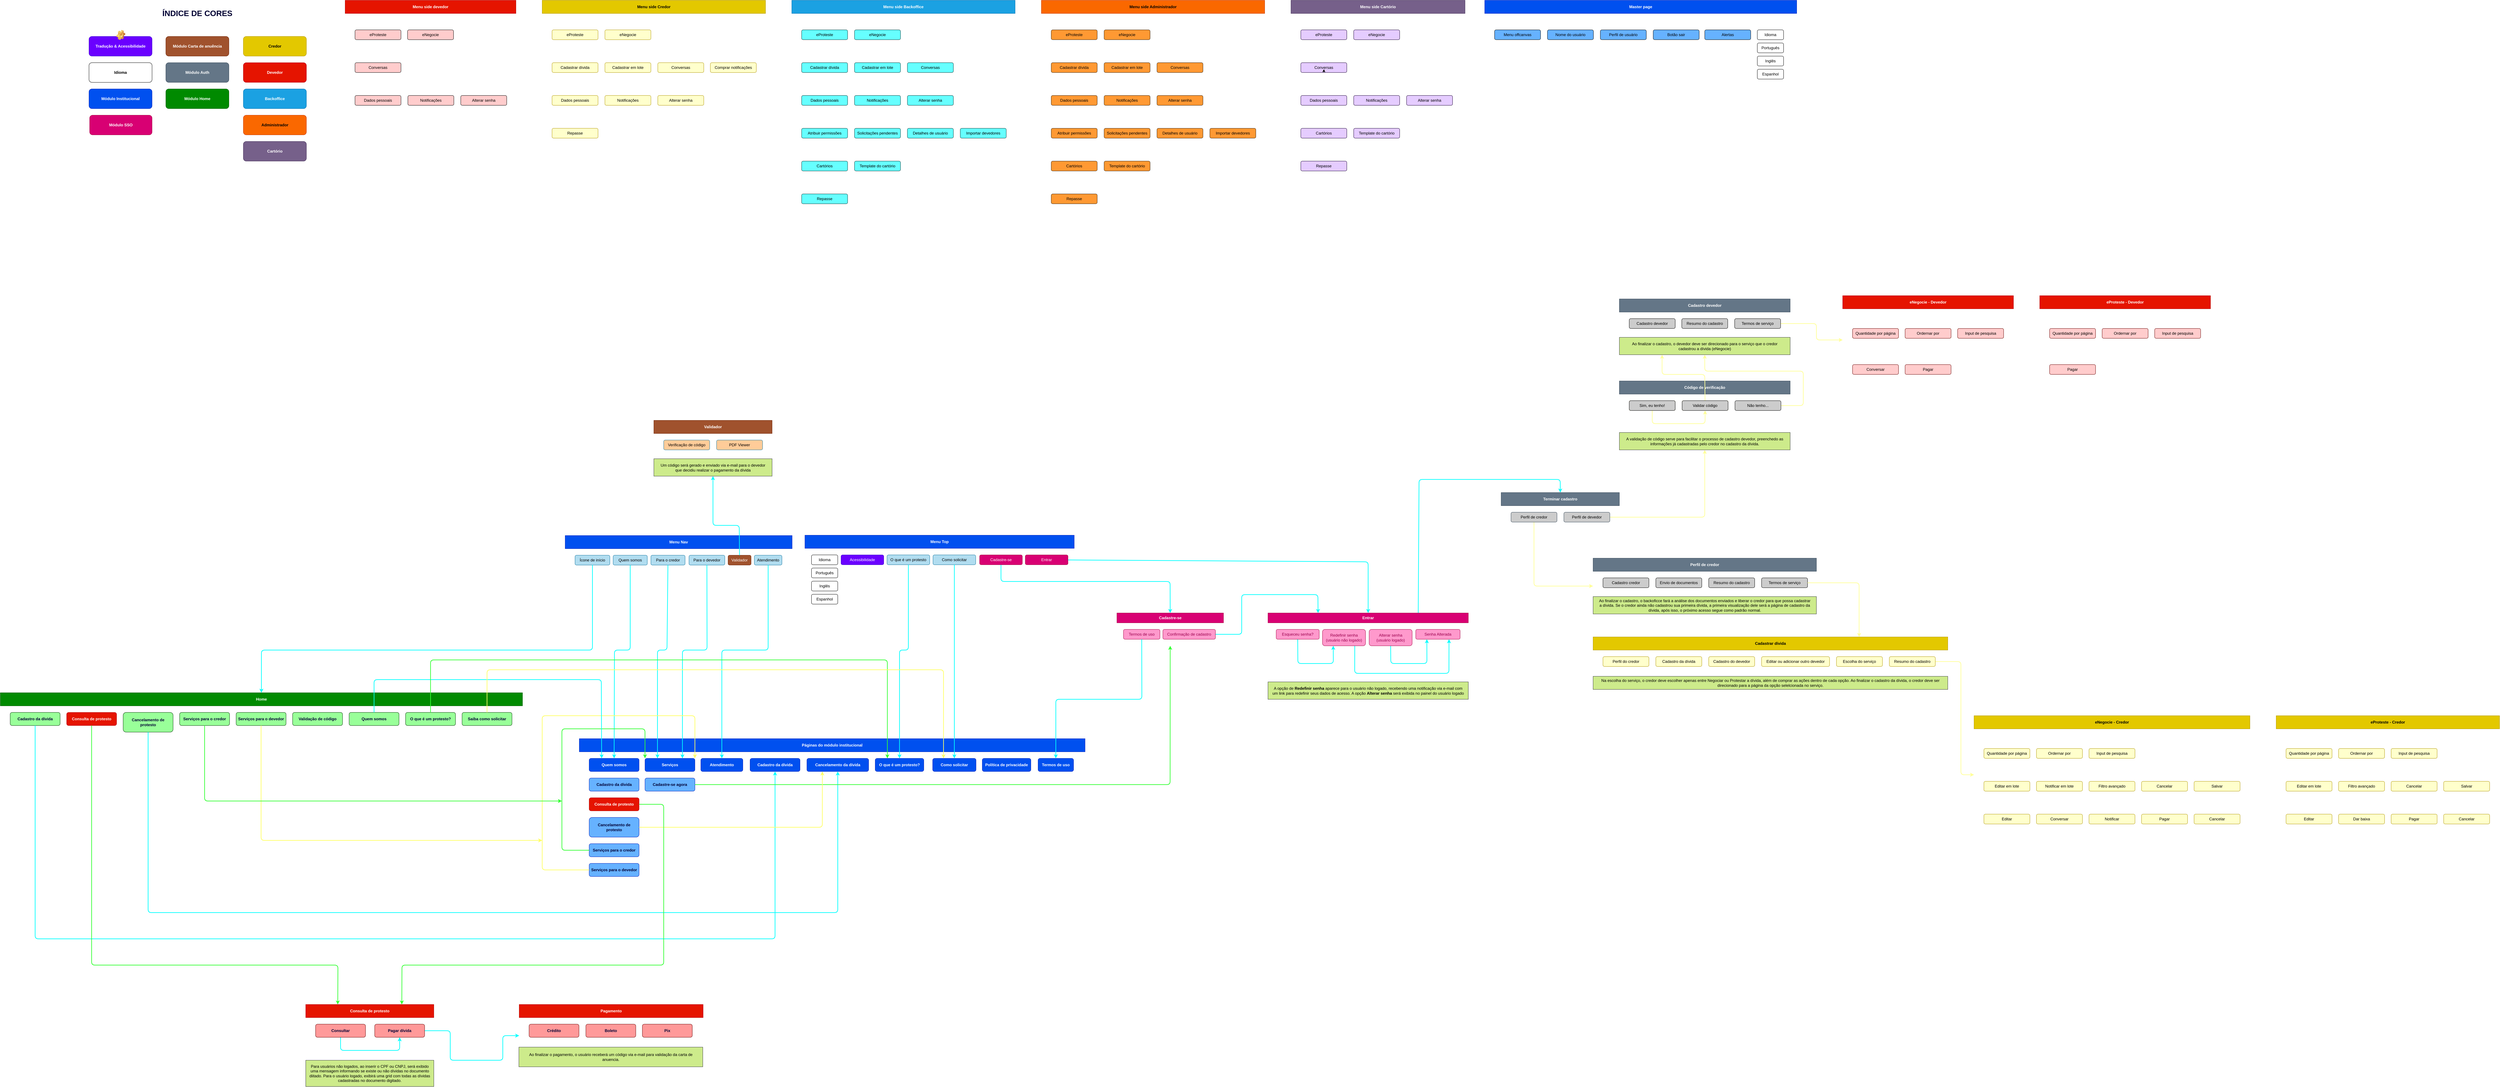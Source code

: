 <mxfile>
    <diagram id="rUQwwSGyVkCTrhEqcze_" name="V1">
        <mxGraphModel dx="5235" dy="4700" grid="1" gridSize="10" guides="1" tooltips="1" connect="1" arrows="1" fold="1" page="0" pageScale="1" pageWidth="827" pageHeight="1169" background="none" math="0" shadow="0">
            <root>
                <mxCell id="0"/>
                <mxCell id="1" parent="0"/>
                <mxCell id="257" value="" style="rounded=0;whiteSpace=wrap;html=1;fontColor=#000033;strokeColor=#FFFFFF;fillColor=none;" parent="1" vertex="1">
                    <mxGeometry x="2640" y="-840" width="680" height="170" as="geometry"/>
                </mxCell>
                <mxCell id="274" value="" style="rounded=0;whiteSpace=wrap;html=1;fontColor=#000033;strokeColor=#FFFFFF;fillColor=none;" parent="1" vertex="1">
                    <mxGeometry x="2640" y="-600" width="1080" height="160" as="geometry"/>
                </mxCell>
                <mxCell id="324" value="" style="rounded=0;whiteSpace=wrap;html=1;fontColor=#000033;strokeColor=#FFFFFF;fillColor=none;" parent="1" vertex="1">
                    <mxGeometry x="-560" y="-2540" width="680" height="460" as="geometry"/>
                </mxCell>
                <mxCell id="306" value="" style="rounded=0;whiteSpace=wrap;html=1;fontColor=#000033;strokeColor=#FFFFFF;fillColor=none;" parent="1" vertex="1">
                    <mxGeometry x="2720" y="-1630" width="520" height="170" as="geometry"/>
                </mxCell>
                <mxCell id="267" value="Termos de serviço" style="rounded=1;whiteSpace=wrap;html=1;fillColor=#CCCCCC;fontStyle=0;strokeColor=#000000;fontColor=#000000;" parent="1" vertex="1">
                    <mxGeometry x="3153" y="-780" width="140" height="30" as="geometry"/>
                </mxCell>
                <mxCell id="268" value="Resumo do cadastro" style="rounded=1;whiteSpace=wrap;html=1;fillColor=#CCCCCC;fontStyle=0;strokeColor=#000000;fontColor=#000000;" parent="1" vertex="1">
                    <mxGeometry x="2992" y="-780" width="140" height="30" as="geometry"/>
                </mxCell>
                <mxCell id="265" value="Envio de documentos" style="rounded=1;whiteSpace=wrap;html=1;fillColor=#CCCCCC;fontStyle=0;strokeColor=#000000;fontColor=#000000;" parent="1" vertex="1">
                    <mxGeometry x="2831" y="-780" width="140" height="30" as="geometry"/>
                </mxCell>
                <mxCell id="264" value="Cadastro credor" style="rounded=1;whiteSpace=wrap;html=1;fillColor=#CCCCCC;fontStyle=0;strokeColor=#000000;fontColor=#000000;" parent="1" vertex="1">
                    <mxGeometry x="2670" y="-780" width="140" height="30" as="geometry"/>
                </mxCell>
                <mxCell id="553" style="edgeStyle=none;html=1;entryX=0;entryY=0.5;entryDx=0;entryDy=0;strokeColor=#FFFF99;strokeWidth=2;exitX=1;exitY=0.5;exitDx=0;exitDy=0;" edge="1" parent="1" source="286" target="463">
                    <mxGeometry relative="1" as="geometry">
                        <Array as="points">
                            <mxPoint x="3760" y="-525"/>
                            <mxPoint x="3760" y="-180"/>
                        </Array>
                    </mxGeometry>
                </mxCell>
                <mxCell id="286" value="Resumo do cadastro" style="rounded=1;whiteSpace=wrap;html=1;fillColor=#FFFFCC;fontStyle=0;strokeColor=#B09500;fontColor=#000000;" parent="1" vertex="1">
                    <mxGeometry x="3542" y="-540" width="140" height="30" as="geometry"/>
                </mxCell>
                <mxCell id="285" value="Escolha do serviço" style="rounded=1;whiteSpace=wrap;html=1;fillColor=#FFFFCC;fontStyle=0;strokeColor=#B09500;fontColor=#000000;" parent="1" vertex="1">
                    <mxGeometry x="3381" y="-540" width="140" height="30" as="geometry"/>
                </mxCell>
                <mxCell id="283" value="Editar ou adicionar outro devedor" style="rounded=1;whiteSpace=wrap;html=1;fillColor=#FFFFCC;fontStyle=0;strokeColor=#B09500;fontColor=#000000;" parent="1" vertex="1">
                    <mxGeometry x="3153" y="-540" width="207" height="30" as="geometry"/>
                </mxCell>
                <mxCell id="284" value="Cadastro do devedor" style="rounded=1;whiteSpace=wrap;html=1;fillColor=#FFFFCC;fontStyle=0;strokeColor=#B09500;fontColor=#000000;" parent="1" vertex="1">
                    <mxGeometry x="2992" y="-540" width="140" height="30" as="geometry"/>
                </mxCell>
                <mxCell id="282" value="Cadastro da dívida" style="rounded=1;whiteSpace=wrap;html=1;fillColor=#FFFFCC;fontStyle=0;strokeColor=#B09500;fontColor=#000000;" parent="1" vertex="1">
                    <mxGeometry x="2831" y="-540" width="140" height="30" as="geometry"/>
                </mxCell>
                <mxCell id="281" value="Perfil do credor" style="rounded=1;whiteSpace=wrap;html=1;fillColor=#FFFFCC;fontStyle=0;strokeColor=#B09500;fontColor=#000000;" parent="1" vertex="1">
                    <mxGeometry x="2670" y="-540" width="140" height="30" as="geometry"/>
                </mxCell>
                <mxCell id="287" style="edgeStyle=none;html=1;entryX=0.75;entryY=0;entryDx=0;entryDy=0;fontSize=12;fontColor=#000000;strokeColor=#FFFF99;strokeWidth=2;exitX=1;exitY=0.5;exitDx=0;exitDy=0;" parent="1" source="267" target="275" edge="1">
                    <mxGeometry relative="1" as="geometry">
                        <Array as="points">
                            <mxPoint x="3450" y="-765"/>
                        </Array>
                        <mxPoint x="3370" y="-720" as="sourcePoint"/>
                    </mxGeometry>
                </mxCell>
                <mxCell id="176" value="" style="rounded=0;whiteSpace=wrap;html=1;fontColor=#000033;strokeColor=#FFFFFF;fillColor=none;" parent="1" vertex="1">
                    <mxGeometry x="-1980" y="-2540" width="740" height="550" as="geometry"/>
                </mxCell>
                <mxCell id="151" value="" style="rounded=0;whiteSpace=wrap;html=1;fontColor=#000033;strokeColor=#FFFFFF;fillColor=none;" parent="1" vertex="1">
                    <mxGeometry x="1190" y="-673" width="324.5" height="100" as="geometry"/>
                </mxCell>
                <mxCell id="150" value="" style="rounded=0;whiteSpace=wrap;html=1;fontColor=#000033;strokeColor=#FFFFFF;fillColor=none;" parent="1" vertex="1">
                    <mxGeometry x="240" y="-910" width="820" height="230" as="geometry"/>
                </mxCell>
                <mxCell id="3" value="Módulo Institucional" style="rounded=1;whiteSpace=wrap;html=1;fillColor=#0050ef;strokeColor=#001DBC;fontColor=#ffffff;fontStyle=1" parent="1" vertex="1">
                    <mxGeometry x="-1940" y="-2270" width="192" height="60" as="geometry"/>
                </mxCell>
                <mxCell id="5" value="Menu Top" style="rounded=0;whiteSpace=wrap;html=1;fillColor=#0050ef;fontStyle=1;fontColor=#ffffff;strokeColor=#001DBC;" parent="1" vertex="1">
                    <mxGeometry x="240" y="-910" width="820" height="40" as="geometry"/>
                </mxCell>
                <mxCell id="8" value="Acessibilidade" style="rounded=1;whiteSpace=wrap;html=1;fillColor=#6a00ff;fontStyle=0;strokeColor=#3700CC;fontColor=#ffffff;" parent="1" vertex="1">
                    <mxGeometry x="350" y="-850" width="130" height="30" as="geometry"/>
                </mxCell>
                <mxCell id="9" value="O que é um protesto" style="rounded=1;whiteSpace=wrap;html=1;fillColor=#b1ddf0;fontStyle=0;strokeColor=#10739e;fontColor=#000000;" parent="1" vertex="1">
                    <mxGeometry x="490" y="-850" width="130" height="30" as="geometry"/>
                </mxCell>
                <mxCell id="10" value="Como solicitar" style="rounded=1;whiteSpace=wrap;html=1;fillColor=#b1ddf0;fontStyle=0;strokeColor=#10739e;fontColor=#000000;" parent="1" vertex="1">
                    <mxGeometry x="630" y="-850" width="130" height="30" as="geometry"/>
                </mxCell>
                <mxCell id="160" style="edgeStyle=none;html=1;entryX=0.5;entryY=0;entryDx=0;entryDy=0;fontColor=#000033;strokeColor=#00FFFF;strokeWidth=2;" parent="1" source="13" target="42" edge="1">
                    <mxGeometry relative="1" as="geometry">
                        <Array as="points">
                            <mxPoint x="837" y="-769"/>
                            <mxPoint x="1352" y="-769"/>
                        </Array>
                    </mxGeometry>
                </mxCell>
                <mxCell id="13" value="Cadastre-se" style="rounded=1;whiteSpace=wrap;html=1;fillColor=#d80073;fontStyle=0;strokeColor=#A50040;fontColor=#ffffff;" parent="1" vertex="1">
                    <mxGeometry x="772" y="-850" width="130" height="30" as="geometry"/>
                </mxCell>
                <mxCell id="159" style="edgeStyle=none;html=1;entryX=0.5;entryY=0;entryDx=0;entryDy=0;fontColor=#000033;strokeColor=#00FFFF;strokeWidth=2;" parent="1" source="14" target="44" edge="1">
                    <mxGeometry relative="1" as="geometry">
                        <Array as="points">
                            <mxPoint x="1955" y="-829"/>
                        </Array>
                    </mxGeometry>
                </mxCell>
                <mxCell id="14" value="Entrar" style="rounded=1;whiteSpace=wrap;html=1;fillColor=#d80073;fontStyle=0;strokeColor=#A50040;fontColor=#ffffff;" parent="1" vertex="1">
                    <mxGeometry x="911" y="-850" width="130" height="30" as="geometry"/>
                </mxCell>
                <mxCell id="138" value="" style="group" parent="1" vertex="1" connectable="0">
                    <mxGeometry x="260" y="-850" width="80" height="150" as="geometry"/>
                </mxCell>
                <mxCell id="7" value="Idioma" style="rounded=1;whiteSpace=wrap;html=1;fontStyle=0;" parent="138" vertex="1">
                    <mxGeometry width="80" height="30" as="geometry"/>
                </mxCell>
                <mxCell id="37" value="Português" style="rounded=1;whiteSpace=wrap;html=1;fontStyle=0;" parent="138" vertex="1">
                    <mxGeometry y="40" width="80" height="30" as="geometry"/>
                </mxCell>
                <mxCell id="38" value="Inglês" style="rounded=1;whiteSpace=wrap;html=1;fontStyle=0;" parent="138" vertex="1">
                    <mxGeometry y="80" width="80" height="30" as="geometry"/>
                </mxCell>
                <mxCell id="39" value="Espanhol" style="rounded=1;whiteSpace=wrap;html=1;fontStyle=0;" parent="138" vertex="1">
                    <mxGeometry y="120" width="80" height="30" as="geometry"/>
                </mxCell>
                <mxCell id="157" value="" style="group;strokeColor=#FFFFFF;container=0;" parent="1" vertex="1" connectable="0">
                    <mxGeometry x="-447" y="-290" width="1540" height="450" as="geometry"/>
                </mxCell>
                <mxCell id="158" value="" style="group" parent="1" vertex="1" connectable="0">
                    <mxGeometry x="-490" y="-909" width="691" height="114" as="geometry"/>
                </mxCell>
                <mxCell id="149" value="" style="rounded=0;whiteSpace=wrap;html=1;fontColor=#000033;strokeColor=#FFFFFF;fillColor=none;" parent="158" vertex="1">
                    <mxGeometry width="690" height="114" as="geometry"/>
                </mxCell>
                <mxCell id="24" value="Menu Nav" style="rounded=0;whiteSpace=wrap;html=1;fillColor=#0050ef;fontStyle=1;fontColor=#ffffff;strokeColor=#001DBC;" parent="158" vertex="1">
                    <mxGeometry width="691" height="40" as="geometry"/>
                </mxCell>
                <mxCell id="25" value="Ícone de início" style="rounded=1;whiteSpace=wrap;html=1;fillColor=#b1ddf0;fontStyle=0;strokeColor=#10739e;fontColor=#000000;" parent="158" vertex="1">
                    <mxGeometry x="30" y="60" width="106" height="30" as="geometry"/>
                </mxCell>
                <mxCell id="26" value="Quem somos" style="rounded=1;whiteSpace=wrap;html=1;fillColor=#b1ddf0;fontStyle=0;strokeColor=#10739e;fontColor=#000000;" parent="158" vertex="1">
                    <mxGeometry x="146" y="60" width="104" height="30" as="geometry"/>
                </mxCell>
                <mxCell id="27" value="Para o credor" style="rounded=1;whiteSpace=wrap;html=1;fillColor=#b1ddf0;fontStyle=0;strokeColor=#10739e;fontColor=#000000;" parent="158" vertex="1">
                    <mxGeometry x="261" y="60" width="104" height="30" as="geometry"/>
                </mxCell>
                <mxCell id="28" value="Para o devedor" style="rounded=1;whiteSpace=wrap;html=1;fillColor=#b1ddf0;fontStyle=0;strokeColor=#10739e;fontColor=#000000;" parent="158" vertex="1">
                    <mxGeometry x="377" y="60" width="109" height="30" as="geometry"/>
                </mxCell>
                <mxCell id="33" value="Validador" style="rounded=1;whiteSpace=wrap;html=1;fillColor=#a0522d;fontStyle=0;strokeColor=#6D1F00;fontColor=#ffffff;" parent="158" vertex="1">
                    <mxGeometry x="496" y="60" width="70" height="30" as="geometry"/>
                </mxCell>
                <mxCell id="34" value="Atendimento" style="rounded=1;whiteSpace=wrap;html=1;fillColor=#b1ddf0;fontStyle=0;strokeColor=#10739e;fontColor=#000000;" parent="158" vertex="1">
                    <mxGeometry x="576" y="60" width="84" height="30" as="geometry"/>
                </mxCell>
                <mxCell id="41" value="Módulo SSO" style="rounded=1;whiteSpace=wrap;html=1;fillColor=#d80073;strokeColor=#A50040;fontColor=#ffffff;fontStyle=1" parent="1" vertex="1">
                    <mxGeometry x="-1938" y="-2190" width="190" height="60" as="geometry"/>
                </mxCell>
                <mxCell id="46" value="Termos de uso" style="rounded=1;whiteSpace=wrap;html=1;fillColor=#FF99CC;strokeColor=#A50040;fontColor=#99004D;fontStyle=0" parent="1" vertex="1">
                    <mxGeometry x="1210" y="-623" width="111" height="30" as="geometry"/>
                </mxCell>
                <mxCell id="162" style="edgeStyle=none;html=1;entryX=0.25;entryY=0;entryDx=0;entryDy=0;fontColor=#000033;strokeColor=#00FFFF;strokeWidth=2;" parent="1" source="48" target="44" edge="1">
                    <mxGeometry relative="1" as="geometry">
                        <Array as="points">
                            <mxPoint x="1570" y="-608"/>
                            <mxPoint x="1570" y="-729"/>
                            <mxPoint x="1802" y="-729"/>
                        </Array>
                    </mxGeometry>
                </mxCell>
                <mxCell id="48" value="Confirmação de cadastro" style="rounded=1;whiteSpace=wrap;html=1;fillColor=#FF99CC;strokeColor=#A50040;fontColor=#99004D;fontStyle=0" parent="1" vertex="1">
                    <mxGeometry x="1330" y="-623" width="160" height="30" as="geometry"/>
                </mxCell>
                <mxCell id="42" value="Cadastre-se" style="rounded=0;whiteSpace=wrap;html=1;fillColor=#d80073;strokeColor=#A50040;fontColor=#ffffff;fontStyle=1" parent="1" vertex="1">
                    <mxGeometry x="1190" y="-673" width="324.5" height="30" as="geometry"/>
                </mxCell>
                <mxCell id="154" value="Módulo Home" style="rounded=1;whiteSpace=wrap;html=1;fillColor=#008a00;strokeColor=#005700;fontColor=#ffffff;fontStyle=1" parent="1" vertex="1">
                    <mxGeometry x="-1706" y="-2270" width="192" height="60" as="geometry"/>
                </mxCell>
                <mxCell id="152" value="" style="rounded=0;whiteSpace=wrap;html=1;fontColor=#000033;strokeColor=#FFFFFF;fillColor=none;" parent="1" vertex="1">
                    <mxGeometry x="1650" y="-673" width="610" height="263" as="geometry"/>
                </mxCell>
                <mxCell id="251" style="edgeStyle=none;html=1;entryX=0.5;entryY=0;entryDx=0;entryDy=0;fontSize=24;fontColor=#000033;strokeColor=#00FFFF;strokeWidth=2;exitX=0.75;exitY=0;exitDx=0;exitDy=0;" parent="1" source="44" target="247" edge="1">
                    <mxGeometry relative="1" as="geometry">
                        <Array as="points">
                            <mxPoint x="2110" y="-1080"/>
                            <mxPoint x="2540" y="-1080"/>
                        </Array>
                    </mxGeometry>
                </mxCell>
                <mxCell id="44" value="Entrar" style="rounded=0;whiteSpace=wrap;html=1;fillColor=#d80073;strokeColor=#A50040;fontColor=#ffffff;fontStyle=1" parent="1" vertex="1">
                    <mxGeometry x="1650" y="-673" width="610" height="30" as="geometry"/>
                </mxCell>
                <mxCell id="163" style="edgeStyle=none;html=1;entryX=0.25;entryY=1;entryDx=0;entryDy=0;fontColor=#000033;strokeColor=#00FFFF;strokeWidth=2;exitX=0.5;exitY=1;exitDx=0;exitDy=0;" parent="1" source="51" target="53" edge="1">
                    <mxGeometry relative="1" as="geometry">
                        <Array as="points">
                            <mxPoint x="1741" y="-519"/>
                            <mxPoint x="1849" y="-519"/>
                        </Array>
                    </mxGeometry>
                </mxCell>
                <mxCell id="51" value="Esqueceu senha?" style="rounded=1;whiteSpace=wrap;html=1;fillColor=#FF99CC;strokeColor=#A50040;fontColor=#99004D;fontStyle=0" parent="1" vertex="1">
                    <mxGeometry x="1675" y="-623" width="131" height="30" as="geometry"/>
                </mxCell>
                <mxCell id="164" style="edgeStyle=none;html=1;entryX=0.75;entryY=1;entryDx=0;entryDy=0;fontColor=#000033;strokeColor=#00FFFF;strokeWidth=2;exitX=0.75;exitY=1;exitDx=0;exitDy=0;" parent="1" source="53" target="55" edge="1">
                    <mxGeometry relative="1" as="geometry">
                        <Array as="points">
                            <mxPoint x="1914" y="-489"/>
                            <mxPoint x="2201" y="-489"/>
                        </Array>
                    </mxGeometry>
                </mxCell>
                <mxCell id="53" value="Redefinir senha&lt;br&gt;(usuário não logado)" style="rounded=1;whiteSpace=wrap;html=1;fillColor=#FF99CC;strokeColor=#A50040;fontColor=#99004D;fontStyle=0" parent="1" vertex="1">
                    <mxGeometry x="1816" y="-623" width="131" height="50" as="geometry"/>
                </mxCell>
                <mxCell id="55" value="Senha Alterada" style="rounded=1;whiteSpace=wrap;html=1;fillColor=#FF99CC;strokeColor=#A50040;fontColor=#99004D;fontStyle=0" parent="1" vertex="1">
                    <mxGeometry x="2100" y="-623" width="135" height="30" as="geometry"/>
                </mxCell>
                <mxCell id="165" style="edgeStyle=none;html=1;entryX=0.25;entryY=1;entryDx=0;entryDy=0;fontColor=#000033;strokeColor=#00FFFF;strokeWidth=2;exitX=0.5;exitY=1;exitDx=0;exitDy=0;" parent="1" source="72" target="55" edge="1">
                    <mxGeometry relative="1" as="geometry">
                        <Array as="points">
                            <mxPoint x="2024" y="-519"/>
                            <mxPoint x="2134" y="-519"/>
                        </Array>
                    </mxGeometry>
                </mxCell>
                <mxCell id="72" value="Alterar senha&lt;br&gt;(usuário logado)" style="rounded=1;whiteSpace=wrap;html=1;fillColor=#FF99CC;strokeColor=#A50040;fontColor=#99004D;fontStyle=0" parent="1" vertex="1">
                    <mxGeometry x="1958" y="-623" width="131" height="50" as="geometry"/>
                </mxCell>
                <mxCell id="148" value="" style="rounded=0;whiteSpace=wrap;html=1;fontColor=#000033;strokeColor=#FFFFFF;fillColor=none;" parent="1" vertex="1">
                    <mxGeometry x="-2210" y="-430" width="1590" height="150" as="geometry"/>
                </mxCell>
                <mxCell id="77" value="Home" style="rounded=0;whiteSpace=wrap;html=1;fillColor=#008a00;strokeColor=#005700;fontColor=#ffffff;fontStyle=1" parent="1" vertex="1">
                    <mxGeometry x="-2210" y="-430" width="1590" height="40" as="geometry"/>
                </mxCell>
                <mxCell id="145" value="" style="group" parent="1" vertex="1" connectable="0">
                    <mxGeometry x="-2180" y="-370" width="1528" height="60" as="geometry"/>
                </mxCell>
                <mxCell id="80" value="Cadastro da dívida" style="rounded=1;whiteSpace=wrap;html=1;fillColor=#99FF99;strokeColor=#003300;fontColor=#000033;fontStyle=1" parent="145" vertex="1">
                    <mxGeometry width="152" height="40" as="geometry"/>
                </mxCell>
                <mxCell id="82" value="Consulta de protesto" style="rounded=1;whiteSpace=wrap;html=1;fillColor=#e51400;strokeColor=#B20000;fontColor=#ffffff;fontStyle=1" parent="145" vertex="1">
                    <mxGeometry x="172" width="152" height="40" as="geometry"/>
                </mxCell>
                <mxCell id="83" value="Cancelamento de protesto" style="rounded=1;whiteSpace=wrap;html=1;fillColor=#99FF99;strokeColor=#003300;fontColor=#000033;fontStyle=1" parent="145" vertex="1">
                    <mxGeometry x="344" width="152" height="60" as="geometry"/>
                </mxCell>
                <mxCell id="84" value="Serviços para o credor" style="rounded=1;whiteSpace=wrap;html=1;fillColor=#99FF99;strokeColor=#003300;fontColor=#000033;fontStyle=1" parent="145" vertex="1">
                    <mxGeometry x="516" width="152" height="40" as="geometry"/>
                </mxCell>
                <mxCell id="85" value="Serviços para o devedor" style="rounded=1;whiteSpace=wrap;html=1;fillColor=#99FF99;strokeColor=#003300;fontColor=#000033;fontStyle=1" parent="145" vertex="1">
                    <mxGeometry x="688" width="152" height="40" as="geometry"/>
                </mxCell>
                <mxCell id="86" value="Validação de código" style="rounded=1;whiteSpace=wrap;html=1;fillColor=#99FF99;strokeColor=#003300;fontColor=#000033;fontStyle=1" parent="145" vertex="1">
                    <mxGeometry x="860" width="152" height="40" as="geometry"/>
                </mxCell>
                <mxCell id="87" value="Quem somos" style="rounded=1;whiteSpace=wrap;html=1;fillColor=#99FF99;strokeColor=#003300;fontColor=#000033;fontStyle=1" parent="145" vertex="1">
                    <mxGeometry x="1032" width="152" height="40" as="geometry"/>
                </mxCell>
                <mxCell id="88" value="O que é um protesto?" style="rounded=1;whiteSpace=wrap;html=1;fillColor=#99FF99;strokeColor=#003300;fontColor=#000033;fontStyle=1" parent="145" vertex="1">
                    <mxGeometry x="1204" width="152" height="40" as="geometry"/>
                </mxCell>
                <mxCell id="89" value="Saiba como solicitar" style="rounded=1;whiteSpace=wrap;html=1;fillColor=#99FF99;strokeColor=#003300;fontColor=#000033;fontStyle=1" parent="145" vertex="1">
                    <mxGeometry x="1376" width="152" height="40" as="geometry"/>
                </mxCell>
                <mxCell id="146" value="" style="rounded=0;whiteSpace=wrap;html=1;fontColor=#000033;strokeColor=#FFFFFF;fillColor=none;" parent="1" vertex="1">
                    <mxGeometry x="-447" y="-290" width="1540" height="450" as="geometry"/>
                </mxCell>
                <mxCell id="107" value="Atendimento" style="rounded=1;whiteSpace=wrap;html=1;fillColor=#0050ef;strokeColor=#001DBC;fontColor=#ffffff;fontStyle=1" parent="1" vertex="1">
                    <mxGeometry x="-77" y="-230" width="128" height="40" as="geometry"/>
                </mxCell>
                <mxCell id="113" value="Cadastro da dívida" style="rounded=1;whiteSpace=wrap;html=1;fillColor=#0050ef;strokeColor=#001DBC;fontColor=#ffffff;fontStyle=1" parent="1" vertex="1">
                    <mxGeometry x="73" y="-230" width="152" height="40" as="geometry"/>
                </mxCell>
                <mxCell id="119" value="Cancelamento da dívida" style="rounded=1;whiteSpace=wrap;html=1;fillColor=#0050ef;strokeColor=#001DBC;fontColor=#ffffff;fontStyle=1" parent="1" vertex="1">
                    <mxGeometry x="246" y="-230" width="188" height="40" as="geometry"/>
                </mxCell>
                <mxCell id="120" value="Como solicitar" style="rounded=1;whiteSpace=wrap;html=1;fillColor=#0050ef;strokeColor=#001DBC;fontColor=#ffffff;fontStyle=1" parent="1" vertex="1">
                    <mxGeometry x="629" y="-230" width="132" height="40" as="geometry"/>
                </mxCell>
                <mxCell id="121" value="O que é um protesto?" style="rounded=1;whiteSpace=wrap;html=1;fillColor=#0050ef;strokeColor=#001DBC;fontColor=#ffffff;fontStyle=1" parent="1" vertex="1">
                    <mxGeometry x="454" y="-230" width="148" height="40" as="geometry"/>
                </mxCell>
                <mxCell id="122" value="Política de privacidade" style="rounded=1;whiteSpace=wrap;html=1;fillColor=#0050ef;strokeColor=#001DBC;fontColor=#ffffff;fontStyle=1" parent="1" vertex="1">
                    <mxGeometry x="780" y="-230" width="148" height="40" as="geometry"/>
                </mxCell>
                <mxCell id="123" value="Termos de uso" style="rounded=1;whiteSpace=wrap;html=1;fillColor=#0050ef;strokeColor=#001DBC;fontColor=#ffffff;fontStyle=1" parent="1" vertex="1">
                    <mxGeometry x="950" y="-230" width="108" height="40" as="geometry"/>
                </mxCell>
                <mxCell id="126" value="Páginas do módulo institucional" style="rounded=0;whiteSpace=wrap;html=1;fillColor=#0050ef;fontStyle=1;fontColor=#ffffff;strokeColor=#001DBC;" parent="1" vertex="1">
                    <mxGeometry x="-447" y="-290" width="1540" height="40" as="geometry"/>
                </mxCell>
                <mxCell id="142" value="" style="group" parent="1" vertex="1" connectable="0">
                    <mxGeometry x="-417" y="-230" width="152" height="360" as="geometry"/>
                </mxCell>
                <mxCell id="91" value="Quem somos" style="rounded=1;whiteSpace=wrap;html=1;fillColor=#0050ef;strokeColor=#001DBC;fontColor=#ffffff;fontStyle=1" parent="142" vertex="1">
                    <mxGeometry width="152" height="40" as="geometry"/>
                </mxCell>
                <mxCell id="92" value="Cadastro da dívida" style="rounded=1;whiteSpace=wrap;html=1;fillColor=#66B2FF;strokeColor=#001DBC;fontColor=#000033;fontStyle=1" parent="142" vertex="1">
                    <mxGeometry y="60" width="152" height="40" as="geometry"/>
                </mxCell>
                <mxCell id="93" value="Consulta de protesto" style="rounded=1;whiteSpace=wrap;html=1;fillColor=#e51400;strokeColor=#B20000;fontColor=#ffffff;fontStyle=1" parent="142" vertex="1">
                    <mxGeometry y="120" width="152" height="40" as="geometry"/>
                </mxCell>
                <mxCell id="94" value="Cancelamento de protesto" style="rounded=1;whiteSpace=wrap;html=1;fillColor=#66B2FF;strokeColor=#001DBC;fontColor=#000033;fontStyle=1" parent="142" vertex="1">
                    <mxGeometry y="180" width="152" height="60" as="geometry"/>
                </mxCell>
                <mxCell id="95" value="Serviços para o credor" style="rounded=1;whiteSpace=wrap;html=1;fillColor=#66B2FF;strokeColor=#001DBC;fontColor=#000033;fontStyle=1" parent="142" vertex="1">
                    <mxGeometry y="260" width="152" height="40" as="geometry"/>
                </mxCell>
                <mxCell id="96" value="Serviços para o devedor" style="rounded=1;whiteSpace=wrap;html=1;fillColor=#66B2FF;strokeColor=#001DBC;fontColor=#000033;fontStyle=1" parent="142" vertex="1">
                    <mxGeometry y="320" width="152" height="40" as="geometry"/>
                </mxCell>
                <mxCell id="143" value="" style="group" parent="1" vertex="1" connectable="0">
                    <mxGeometry x="-247" y="-230" width="152" height="100" as="geometry"/>
                </mxCell>
                <mxCell id="101" value="Serviços" style="rounded=1;whiteSpace=wrap;html=1;fillColor=#0050ef;strokeColor=#001DBC;fontColor=#ffffff;fontStyle=1" parent="143" vertex="1">
                    <mxGeometry width="152" height="40" as="geometry"/>
                </mxCell>
                <mxCell id="102" value="Cadastre-se agora" style="rounded=1;whiteSpace=wrap;html=1;fillColor=#66B2FF;strokeColor=#001DBC;fontColor=#000033;fontStyle=1" parent="143" vertex="1">
                    <mxGeometry y="60" width="152" height="40" as="geometry"/>
                </mxCell>
                <mxCell id="167" style="edgeStyle=none;html=1;entryX=0.5;entryY=0;entryDx=0;entryDy=0;fontColor=#000033;strokeColor=#00FFFF;strokeWidth=2;" parent="1" source="10" target="120" edge="1">
                    <mxGeometry relative="1" as="geometry"/>
                </mxCell>
                <mxCell id="168" style="edgeStyle=none;html=1;fontColor=#000033;strokeColor=#00FFFF;strokeWidth=2;" parent="1" source="9" target="121" edge="1">
                    <mxGeometry relative="1" as="geometry">
                        <Array as="points">
                            <mxPoint x="555" y="-560"/>
                            <mxPoint x="528" y="-560"/>
                        </Array>
                    </mxGeometry>
                </mxCell>
                <mxCell id="169" style="edgeStyle=none;html=1;entryX=0.25;entryY=0;entryDx=0;entryDy=0;fontColor=#000033;strokeColor=#00FFFF;strokeWidth=2;" parent="1" source="27" target="101" edge="1">
                    <mxGeometry relative="1" as="geometry">
                        <Array as="points">
                            <mxPoint x="-180" y="-560"/>
                            <mxPoint x="-209" y="-560"/>
                        </Array>
                    </mxGeometry>
                </mxCell>
                <mxCell id="170" style="edgeStyle=none;html=1;entryX=0.75;entryY=0;entryDx=0;entryDy=0;fontColor=#000033;strokeColor=#00FFFF;strokeWidth=2;" parent="1" source="28" target="101" edge="1">
                    <mxGeometry relative="1" as="geometry">
                        <Array as="points">
                            <mxPoint x="-58" y="-560"/>
                            <mxPoint x="-133" y="-560"/>
                        </Array>
                    </mxGeometry>
                </mxCell>
                <mxCell id="171" style="edgeStyle=none;html=1;entryX=0.5;entryY=0;entryDx=0;entryDy=0;fontColor=#000033;strokeColor=#00FFFF;strokeWidth=2;" parent="1" source="34" target="107" edge="1">
                    <mxGeometry relative="1" as="geometry">
                        <Array as="points">
                            <mxPoint x="128" y="-560"/>
                            <mxPoint x="-13" y="-560"/>
                        </Array>
                    </mxGeometry>
                </mxCell>
                <mxCell id="172" style="edgeStyle=none;html=1;entryX=0.5;entryY=0;entryDx=0;entryDy=0;fontColor=#000033;strokeColor=#00FFFF;strokeWidth=2;" parent="1" source="26" target="91" edge="1">
                    <mxGeometry relative="1" as="geometry">
                        <Array as="points">
                            <mxPoint x="-292" y="-560"/>
                            <mxPoint x="-340" y="-560"/>
                        </Array>
                    </mxGeometry>
                </mxCell>
                <mxCell id="173" style="edgeStyle=none;html=1;entryX=0.5;entryY=0;entryDx=0;entryDy=0;fontColor=#000033;strokeColor=#00FFFF;strokeWidth=2;" parent="1" source="25" target="148" edge="1">
                    <mxGeometry relative="1" as="geometry">
                        <Array as="points">
                            <mxPoint x="-407" y="-560"/>
                            <mxPoint x="-1415" y="-560"/>
                        </Array>
                    </mxGeometry>
                </mxCell>
                <mxCell id="174" value="Idioma" style="rounded=1;whiteSpace=wrap;html=1;fontStyle=1" parent="1" vertex="1">
                    <mxGeometry x="-1940" y="-2350" width="192" height="60" as="geometry"/>
                </mxCell>
                <mxCell id="175" value="Tradução &amp;amp; Acessibilidade" style="rounded=1;whiteSpace=wrap;html=1;fontStyle=1;fillColor=#6a00ff;fontColor=#ffffff;strokeColor=#3700CC;" parent="1" vertex="1">
                    <mxGeometry x="-1940" y="-2430" width="192" height="60" as="geometry"/>
                </mxCell>
                <mxCell id="177" value="ÍNDICE DE CORES" style="rounded=0;whiteSpace=wrap;html=1;fontColor=#000033;strokeColor=none;fillColor=#FFFFFF;fontStyle=1;fontSize=24;" parent="1" vertex="1">
                    <mxGeometry x="-1980" y="-2540" width="740" height="80" as="geometry"/>
                </mxCell>
                <mxCell id="178" value="Credor" style="rounded=1;whiteSpace=wrap;html=1;fillColor=#e3c800;strokeColor=#B09500;fontColor=#000000;fontStyle=1" parent="1" vertex="1">
                    <mxGeometry x="-1470" y="-2430" width="192" height="60" as="geometry"/>
                </mxCell>
                <mxCell id="179" value="Devedor" style="rounded=1;whiteSpace=wrap;html=1;fillColor=#e51400;strokeColor=#B20000;fontColor=#ffffff;fontStyle=1" parent="1" vertex="1">
                    <mxGeometry x="-1470" y="-2350" width="192" height="60" as="geometry"/>
                </mxCell>
                <mxCell id="180" style="edgeStyle=none;html=1;entryX=0.5;entryY=1;entryDx=0;entryDy=0;fontSize=24;fontColor=#000033;strokeColor=#00FFFF;strokeWidth=2;" parent="1" source="80" target="113" edge="1">
                    <mxGeometry relative="1" as="geometry">
                        <Array as="points">
                            <mxPoint x="-2104" y="320"/>
                            <mxPoint x="149" y="320"/>
                        </Array>
                    </mxGeometry>
                </mxCell>
                <mxCell id="181" style="edgeStyle=none;html=1;entryX=0.5;entryY=0;entryDx=0;entryDy=0;fontSize=24;fontColor=#000033;strokeColor=#00FFFF;strokeWidth=2;" parent="1" source="46" target="123" edge="1">
                    <mxGeometry relative="1" as="geometry">
                        <Array as="points">
                            <mxPoint x="1266" y="-410"/>
                            <mxPoint x="1004" y="-410"/>
                        </Array>
                    </mxGeometry>
                </mxCell>
                <mxCell id="182" value="Módulo Carta de anuência" style="rounded=1;whiteSpace=wrap;html=1;fillColor=#a0522d;strokeColor=#6D1F00;fontColor=#ffffff;fontStyle=1" parent="1" vertex="1">
                    <mxGeometry x="-1706" y="-2430" width="192" height="60" as="geometry"/>
                </mxCell>
                <mxCell id="183" style="edgeStyle=none;html=1;entryX=0.5;entryY=1;entryDx=0;entryDy=0;fontSize=24;fontColor=#000033;strokeColor=#00FFFF;strokeWidth=2;" parent="1" source="83" target="119" edge="1">
                    <mxGeometry relative="1" as="geometry">
                        <Array as="points">
                            <mxPoint x="-1760" y="240"/>
                            <mxPoint x="340" y="240"/>
                        </Array>
                    </mxGeometry>
                </mxCell>
                <mxCell id="184" style="edgeStyle=none;html=1;entryX=0.5;entryY=1;entryDx=0;entryDy=0;fontSize=24;fontColor=#000033;strokeColor=#33FF33;strokeWidth=2;" parent="1" source="102" target="151" edge="1">
                    <mxGeometry relative="1" as="geometry">
                        <Array as="points">
                            <mxPoint x="1352" y="-150"/>
                        </Array>
                    </mxGeometry>
                </mxCell>
                <mxCell id="185" style="edgeStyle=none;html=1;entryX=0.25;entryY=1;entryDx=0;entryDy=0;fontSize=24;fontColor=#000033;strokeColor=#FFFF66;strokeWidth=2;exitX=1;exitY=0.5;exitDx=0;exitDy=0;" parent="1" source="94" target="119" edge="1">
                    <mxGeometry relative="1" as="geometry">
                        <Array as="points">
                            <mxPoint x="293" y="-20"/>
                        </Array>
                    </mxGeometry>
                </mxCell>
                <mxCell id="186" style="edgeStyle=none;html=1;entryX=0;entryY=0;entryDx=0;entryDy=0;fontSize=24;fontColor=#000033;strokeColor=#33FF33;strokeWidth=2;exitX=0;exitY=0.5;exitDx=0;exitDy=0;" parent="1" source="95" target="101" edge="1">
                    <mxGeometry relative="1" as="geometry">
                        <Array as="points">
                            <mxPoint x="-500" y="50"/>
                            <mxPoint x="-500" y="-320"/>
                            <mxPoint x="-247" y="-320"/>
                        </Array>
                    </mxGeometry>
                </mxCell>
                <mxCell id="187" style="edgeStyle=none;html=1;entryX=1;entryY=0;entryDx=0;entryDy=0;fontSize=24;fontColor=#000033;strokeColor=#FFFF66;strokeWidth=2;exitX=0;exitY=0.5;exitDx=0;exitDy=0;" parent="1" source="96" target="101" edge="1">
                    <mxGeometry relative="1" as="geometry">
                        <Array as="points">
                            <mxPoint x="-560" y="110"/>
                            <mxPoint x="-560" y="-360"/>
                            <mxPoint x="-95" y="-360"/>
                        </Array>
                    </mxGeometry>
                </mxCell>
                <mxCell id="189" style="edgeStyle=none;html=1;fontSize=24;fontColor=#000033;strokeColor=#FFFF66;strokeWidth=2;" parent="1" source="85" edge="1">
                    <mxGeometry relative="1" as="geometry">
                        <mxPoint x="-560" y="20" as="targetPoint"/>
                        <Array as="points">
                            <mxPoint x="-1416" y="20"/>
                        </Array>
                    </mxGeometry>
                </mxCell>
                <mxCell id="190" style="edgeStyle=none;html=1;fontSize=24;fontColor=#000033;strokeColor=#33FF33;strokeWidth=2;" parent="1" source="84" edge="1">
                    <mxGeometry relative="1" as="geometry">
                        <mxPoint x="-500" y="-100" as="targetPoint"/>
                        <Array as="points">
                            <mxPoint x="-1588" y="-100"/>
                        </Array>
                    </mxGeometry>
                </mxCell>
                <mxCell id="191" style="edgeStyle=none;html=1;entryX=0.25;entryY=0;entryDx=0;entryDy=0;fontSize=24;fontColor=#000033;strokeColor=#00FFFF;strokeWidth=2;" parent="1" source="87" target="91" edge="1">
                    <mxGeometry relative="1" as="geometry">
                        <Array as="points">
                            <mxPoint x="-1072" y="-470"/>
                            <mxPoint x="-380" y="-470"/>
                        </Array>
                    </mxGeometry>
                </mxCell>
                <mxCell id="192" style="edgeStyle=none;html=1;entryX=0.25;entryY=0;entryDx=0;entryDy=0;fontSize=24;fontColor=#000033;strokeColor=#33FF33;strokeWidth=2;" parent="1" source="88" target="121" edge="1">
                    <mxGeometry relative="1" as="geometry">
                        <Array as="points">
                            <mxPoint x="-900" y="-530"/>
                            <mxPoint x="491" y="-530"/>
                        </Array>
                    </mxGeometry>
                </mxCell>
                <mxCell id="193" style="edgeStyle=none;html=1;entryX=0.25;entryY=0;entryDx=0;entryDy=0;fontSize=24;fontColor=#000033;strokeColor=#FFFF66;strokeWidth=2;" parent="1" source="89" target="120" edge="1">
                    <mxGeometry relative="1" as="geometry">
                        <Array as="points">
                            <mxPoint x="-728" y="-500"/>
                            <mxPoint x="662" y="-500"/>
                        </Array>
                    </mxGeometry>
                </mxCell>
                <mxCell id="209" value="" style="rounded=0;whiteSpace=wrap;html=1;fontColor=#000033;strokeColor=#FFFFFF;fillColor=none;" parent="1" vertex="1">
                    <mxGeometry x="-1280" y="520" width="390" height="250" as="geometry"/>
                </mxCell>
                <mxCell id="220" value="Consulta de protesto" style="rounded=0;whiteSpace=wrap;html=1;fillColor=#e51400;strokeColor=#B20000;fontColor=#ffffff;fontStyle=1" parent="1" vertex="1">
                    <mxGeometry x="-1280" y="520" width="390" height="40" as="geometry"/>
                </mxCell>
                <mxCell id="227" style="edgeStyle=none;html=1;fontSize=24;fontColor=#000033;strokeColor=#00FFFF;strokeWidth=2;exitX=0.5;exitY=1;exitDx=0;exitDy=0;entryX=0.5;entryY=1;entryDx=0;entryDy=0;" parent="1" source="211" target="221" edge="1">
                    <mxGeometry relative="1" as="geometry">
                        <Array as="points">
                            <mxPoint x="-1174" y="660"/>
                            <mxPoint x="-994" y="660"/>
                        </Array>
                    </mxGeometry>
                </mxCell>
                <mxCell id="211" value="Consultar" style="rounded=1;whiteSpace=wrap;html=1;fillColor=#FF9999;strokeColor=#660000;fontColor=#000033;fontStyle=1" parent="1" vertex="1">
                    <mxGeometry x="-1250" y="580" width="152" height="40" as="geometry"/>
                </mxCell>
                <mxCell id="228" style="edgeStyle=none;html=1;entryX=0;entryY=0.5;entryDx=0;entryDy=0;fontSize=24;fontColor=#000033;strokeColor=#00FFFF;strokeWidth=2;" parent="1" source="221" target="222" edge="1">
                    <mxGeometry relative="1" as="geometry">
                        <Array as="points">
                            <mxPoint x="-840" y="600"/>
                            <mxPoint x="-840" y="690"/>
                            <mxPoint x="-680" y="690"/>
                            <mxPoint x="-680" y="615"/>
                        </Array>
                    </mxGeometry>
                </mxCell>
                <mxCell id="221" value="Pagar dívida" style="rounded=1;whiteSpace=wrap;html=1;fillColor=#FF9999;strokeColor=#660000;fontColor=#000033;fontStyle=1" parent="1" vertex="1">
                    <mxGeometry x="-1070" y="580" width="152" height="40" as="geometry"/>
                </mxCell>
                <mxCell id="222" value="" style="rounded=0;whiteSpace=wrap;html=1;fontColor=#000033;strokeColor=#FFFFFF;fillColor=none;" parent="1" vertex="1">
                    <mxGeometry x="-630" y="520" width="560" height="190" as="geometry"/>
                </mxCell>
                <mxCell id="223" value="Pagamento" style="rounded=0;whiteSpace=wrap;html=1;fillColor=#e51400;strokeColor=#B20000;fontColor=#ffffff;fontStyle=1" parent="1" vertex="1">
                    <mxGeometry x="-630" y="520" width="560" height="40" as="geometry"/>
                </mxCell>
                <mxCell id="224" value="Crédito" style="rounded=1;whiteSpace=wrap;html=1;fillColor=#FF9999;strokeColor=#660000;fontColor=#000033;fontStyle=1" parent="1" vertex="1">
                    <mxGeometry x="-600" y="580" width="152" height="40" as="geometry"/>
                </mxCell>
                <mxCell id="225" value="Boleto" style="rounded=1;whiteSpace=wrap;html=1;fillColor=#FF9999;strokeColor=#660000;fontColor=#000033;fontStyle=1" parent="1" vertex="1">
                    <mxGeometry x="-427" y="580" width="152" height="40" as="geometry"/>
                </mxCell>
                <mxCell id="226" value="Pix" style="rounded=1;whiteSpace=wrap;html=1;fillColor=#FF9999;strokeColor=#660000;fontColor=#000033;fontStyle=1" parent="1" vertex="1">
                    <mxGeometry x="-255" y="580" width="152" height="40" as="geometry"/>
                </mxCell>
                <mxCell id="232" style="edgeStyle=none;html=1;entryX=0.25;entryY=0;entryDx=0;entryDy=0;fontSize=24;fontColor=#000033;strokeColor=#33FF33;strokeWidth=2;" parent="1" source="82" target="220" edge="1">
                    <mxGeometry relative="1" as="geometry">
                        <Array as="points">
                            <mxPoint x="-1932" y="400"/>
                            <mxPoint x="-1182" y="400"/>
                        </Array>
                    </mxGeometry>
                </mxCell>
                <mxCell id="233" style="edgeStyle=none;html=1;entryX=0.75;entryY=0;entryDx=0;entryDy=0;fontSize=24;fontColor=#000033;strokeColor=#33FF33;strokeWidth=2;" parent="1" source="93" target="209" edge="1">
                    <mxGeometry relative="1" as="geometry">
                        <Array as="points">
                            <mxPoint x="-190" y="-90"/>
                            <mxPoint x="-190" y="400"/>
                            <mxPoint x="-987" y="400"/>
                        </Array>
                    </mxGeometry>
                </mxCell>
                <mxCell id="235" value="" style="rounded=0;whiteSpace=wrap;html=1;fontColor=#000033;strokeColor=#FFFFFF;fillColor=none;" parent="1" vertex="1">
                    <mxGeometry x="-220" y="-1260" width="360" height="170" as="geometry"/>
                </mxCell>
                <mxCell id="236" value="Validador" style="rounded=0;whiteSpace=wrap;html=1;fillColor=#a0522d;fontStyle=1;fontColor=#ffffff;strokeColor=#6D1F00;" parent="1" vertex="1">
                    <mxGeometry x="-220" y="-1260" width="360" height="40" as="geometry"/>
                </mxCell>
                <mxCell id="237" value="Verificação de código" style="rounded=1;whiteSpace=wrap;html=1;fillColor=#FFCC99;fontStyle=0;strokeColor=#10739e;fontColor=#000000;" parent="1" vertex="1">
                    <mxGeometry x="-190" y="-1200" width="140" height="30" as="geometry"/>
                </mxCell>
                <mxCell id="243" value="PDF Viewer" style="rounded=1;whiteSpace=wrap;html=1;fillColor=#FFCC99;fontStyle=0;strokeColor=#10739e;fontColor=#000000;" parent="1" vertex="1">
                    <mxGeometry x="-29" y="-1200" width="140" height="30" as="geometry"/>
                </mxCell>
                <mxCell id="244" style="edgeStyle=none;html=1;fontSize=24;fontColor=#000033;strokeColor=#00FFFF;strokeWidth=2;entryX=0.5;entryY=0.785;entryDx=0;entryDy=0;entryPerimeter=0;" parent="1" source="33" target="271" edge="1">
                    <mxGeometry relative="1" as="geometry">
                        <mxPoint x="-40" y="-1030" as="targetPoint"/>
                        <Array as="points">
                            <mxPoint x="40" y="-940"/>
                            <mxPoint x="-40" y="-940"/>
                        </Array>
                    </mxGeometry>
                </mxCell>
                <mxCell id="245" value="Módulo Auth" style="rounded=1;whiteSpace=wrap;html=1;fillColor=#647687;strokeColor=#314354;fontColor=#ffffff;fontStyle=1" parent="1" vertex="1">
                    <mxGeometry x="-1706" y="-2350" width="192" height="60" as="geometry"/>
                </mxCell>
                <mxCell id="246" value="" style="rounded=0;whiteSpace=wrap;html=1;fontColor=#000033;strokeColor=#FFFFFF;fillColor=none;" parent="1" vertex="1">
                    <mxGeometry x="2360" y="-1040" width="360" height="114" as="geometry"/>
                </mxCell>
                <mxCell id="247" value="Terminar cadastro" style="rounded=0;whiteSpace=wrap;html=1;fillColor=#647687;fontStyle=1;fontColor=#ffffff;strokeColor=#314354;" parent="1" vertex="1">
                    <mxGeometry x="2360" y="-1040" width="360" height="40" as="geometry"/>
                </mxCell>
                <mxCell id="262" style="edgeStyle=none;html=1;entryX=0;entryY=0.5;entryDx=0;entryDy=0;fontSize=24;fontColor=#000000;strokeColor=#FFFF99;strokeWidth=2;" parent="1" source="248" target="257" edge="1">
                    <mxGeometry relative="1" as="geometry">
                        <Array as="points">
                            <mxPoint x="2460" y="-755"/>
                        </Array>
                    </mxGeometry>
                </mxCell>
                <mxCell id="248" value="Perfil de credor" style="rounded=1;whiteSpace=wrap;html=1;fillColor=#CCCCCC;fontStyle=0;strokeColor=#314354;fontColor=#000000;" parent="1" vertex="1">
                    <mxGeometry x="2390" y="-980" width="140" height="30" as="geometry"/>
                </mxCell>
                <mxCell id="299" style="edgeStyle=none;html=1;entryX=0.5;entryY=1;entryDx=0;entryDy=0;fontSize=12;fontColor=#000000;strokeColor=#FFFF99;strokeWidth=2;" parent="1" source="250" target="288" edge="1">
                    <mxGeometry relative="1" as="geometry">
                        <Array as="points">
                            <mxPoint x="2980" y="-965"/>
                        </Array>
                    </mxGeometry>
                </mxCell>
                <mxCell id="250" value="Perfil de devedor" style="rounded=1;whiteSpace=wrap;html=1;fillColor=#CCCCCC;fontStyle=0;strokeColor=#314354;fontColor=#000000;" parent="1" vertex="1">
                    <mxGeometry x="2551" y="-980" width="140" height="30" as="geometry"/>
                </mxCell>
                <mxCell id="256" value="Perfil de credor" style="rounded=0;whiteSpace=wrap;html=1;fillColor=#647687;strokeColor=#314354;fontColor=#ffffff;fontStyle=1" parent="1" vertex="1">
                    <mxGeometry x="2640" y="-840" width="680" height="40" as="geometry"/>
                </mxCell>
                <mxCell id="263" value="Ao finalizar o cadastro, o backoficce fará a análise dos documentos enviados e liberar o credor para que possa cadastrar a dívida. Se o credor ainda não cadastrou sua primeira dívida, a primeira visualização dele será a página de cadastro da dívida, após isso, o próximo acesso segue como padrão normal." style="rounded=0;whiteSpace=wrap;html=1;fontSize=12;strokeColor=#36393d;fillColor=#cdeb8b;perimeterSpacing=20;spacingTop=0;spacing=16;fontColor=#000000;" parent="1" vertex="1">
                    <mxGeometry x="2640" y="-723" width="680" height="53" as="geometry"/>
                </mxCell>
                <mxCell id="269" value="A opção de &lt;b&gt;Redefinir senha&lt;/b&gt; aparece para o usuário não logado, recebendo uma notificação via e-mail com um link para redefinir seus dados de acesso. A opção &lt;b&gt;Alterar senha&lt;/b&gt; será exibida no painel do usuário logado" style="rounded=0;whiteSpace=wrap;html=1;fontSize=12;strokeColor=#36393d;fillColor=#cdeb8b;perimeterSpacing=20;spacingTop=0;spacing=10;fontColor=#000000;" parent="1" vertex="1">
                    <mxGeometry x="1650" y="-463" width="610" height="53" as="geometry"/>
                </mxCell>
                <mxCell id="271" value="Um código será gerado e enviado via e-mail para o devedor que decidiu realizar o pagamento da dívida" style="rounded=0;whiteSpace=wrap;html=1;fontSize=12;strokeColor=#36393d;fillColor=#cdeb8b;perimeterSpacing=20;spacingTop=0;spacing=10;fontColor=#000000;" parent="1" vertex="1">
                    <mxGeometry x="-220" y="-1143" width="360" height="53" as="geometry"/>
                </mxCell>
                <mxCell id="272" value="Para usuários não logados, ao inserir o CPF ou CNPJ, será exibido uma mensagem informando se existe ou não dívidas no documento diitado. Para o usuário logado, exibirá uma grid com todas as dívidas cadastradas no documento digitado." style="rounded=0;whiteSpace=wrap;html=1;fontSize=12;strokeColor=#36393d;fillColor=#cdeb8b;perimeterSpacing=20;spacingTop=0;spacing=10;fontColor=#000000;" parent="1" vertex="1">
                    <mxGeometry x="-1280" y="690" width="390" height="80" as="geometry"/>
                </mxCell>
                <mxCell id="273" value="Ao finalizar o pagamento, o usuário receberá um código via e-mail para validação da carta de anuencia." style="rounded=0;whiteSpace=wrap;html=1;fontSize=12;strokeColor=#36393d;fillColor=#cdeb8b;perimeterSpacing=20;spacingTop=0;spacing=10;fontColor=#000000;" parent="1" vertex="1">
                    <mxGeometry x="-631" y="650" width="560" height="60" as="geometry"/>
                </mxCell>
                <mxCell id="275" value="Cadastrar dívida" style="rounded=0;whiteSpace=wrap;html=1;fillColor=#e3c800;strokeColor=#B09500;fontColor=#000000;fontStyle=1" parent="1" vertex="1">
                    <mxGeometry x="2640" y="-600" width="1080" height="40" as="geometry"/>
                </mxCell>
                <mxCell id="280" value="Na escolha do serviço, o credor deve escolher apenas entre Negociar ou Protestar a dívida, além de comprar as ações dentro de cada opção. Ao finalizar o cadastro da dívida, o credor deve ser direcionado para a página da opção selelcionada no serviço." style="rounded=0;whiteSpace=wrap;html=1;fontSize=12;strokeColor=#36393d;fillColor=#cdeb8b;perimeterSpacing=20;spacingTop=0;spacing=16;fontColor=#000000;" parent="1" vertex="1">
                    <mxGeometry x="2640" y="-480" width="1080" height="40" as="geometry"/>
                </mxCell>
                <mxCell id="288" value="" style="rounded=0;whiteSpace=wrap;html=1;fontColor=#000033;strokeColor=#FFFFFF;fillColor=none;" parent="1" vertex="1">
                    <mxGeometry x="2720" y="-1380" width="520" height="210" as="geometry"/>
                </mxCell>
                <mxCell id="289" value="Código de verificação" style="rounded=0;whiteSpace=wrap;html=1;fillColor=#647687;strokeColor=#314354;fontColor=#ffffff;fontStyle=1" parent="1" vertex="1">
                    <mxGeometry x="2720" y="-1380" width="520" height="40" as="geometry"/>
                </mxCell>
                <mxCell id="290" value="Cadastro credor" style="rounded=1;whiteSpace=wrap;html=1;fillColor=#CCCCCC;fontStyle=0;strokeColor=#B09500;fontColor=#000000;" parent="1" vertex="1">
                    <mxGeometry x="2750" y="-1320" width="140" height="30" as="geometry"/>
                </mxCell>
                <mxCell id="291" value="Envio de documentos" style="rounded=1;whiteSpace=wrap;html=1;fillColor=#CCCCCC;fontStyle=0;strokeColor=#B09500;fontColor=#000000;" parent="1" vertex="1">
                    <mxGeometry x="2911" y="-1320" width="140" height="30" as="geometry"/>
                </mxCell>
                <mxCell id="294" value="A validação de código serve para facilitar o processo de cadastro devedor, preenchedo as informações já cadastradas pelo credor no cadastro da dívida." style="rounded=0;whiteSpace=wrap;html=1;fontSize=12;strokeColor=#36393d;fillColor=#cdeb8b;perimeterSpacing=20;spacingTop=0;spacing=16;fontColor=#000000;" parent="1" vertex="1">
                    <mxGeometry x="2720" y="-1223" width="520" height="53" as="geometry"/>
                </mxCell>
                <mxCell id="301" style="edgeStyle=none;html=1;entryX=0.5;entryY=1;entryDx=0;entryDy=0;fontSize=12;fontColor=#000000;strokeColor=#FFFF99;strokeWidth=2;exitX=0.5;exitY=1;exitDx=0;exitDy=0;" parent="1" source="295" target="296" edge="1">
                    <mxGeometry relative="1" as="geometry">
                        <Array as="points">
                            <mxPoint x="2820" y="-1250"/>
                            <mxPoint x="2981" y="-1250"/>
                        </Array>
                    </mxGeometry>
                </mxCell>
                <mxCell id="295" value="Sim, eu tenho!" style="rounded=1;whiteSpace=wrap;html=1;fillColor=#CCCCCC;fontStyle=0;strokeColor=#000000;fontColor=#000000;" parent="1" vertex="1">
                    <mxGeometry x="2750" y="-1320" width="140" height="30" as="geometry"/>
                </mxCell>
                <mxCell id="514" style="edgeStyle=none;html=1;entryX=0.25;entryY=1;entryDx=0;entryDy=0;strokeColor=#FFFF99;strokeWidth=2;" edge="1" parent="1" source="296" target="306">
                    <mxGeometry relative="1" as="geometry">
                        <Array as="points">
                            <mxPoint x="2980" y="-1400"/>
                            <mxPoint x="2850" y="-1400"/>
                        </Array>
                    </mxGeometry>
                </mxCell>
                <mxCell id="296" value="Validar código" style="rounded=1;whiteSpace=wrap;html=1;fillColor=#CCCCCC;fontStyle=0;strokeColor=#000000;fontColor=#000000;" parent="1" vertex="1">
                    <mxGeometry x="2911" y="-1320" width="140" height="30" as="geometry"/>
                </mxCell>
                <mxCell id="309" style="edgeStyle=none;html=1;entryX=0.5;entryY=1;entryDx=0;entryDy=0;fontSize=12;fontColor=#000000;strokeColor=#FFFF99;strokeWidth=2;" parent="1" source="300" target="306" edge="1">
                    <mxGeometry relative="1" as="geometry">
                        <Array as="points">
                            <mxPoint x="3280" y="-1305"/>
                            <mxPoint x="3280" y="-1410"/>
                            <mxPoint x="2980" y="-1410"/>
                        </Array>
                    </mxGeometry>
                </mxCell>
                <mxCell id="300" value="Não tenho..." style="rounded=1;whiteSpace=wrap;html=1;fillColor=#CCCCCC;fontStyle=0;strokeColor=#000000;fontColor=#000000;" parent="1" vertex="1">
                    <mxGeometry x="3072" y="-1320" width="140" height="30" as="geometry"/>
                </mxCell>
                <mxCell id="552" style="edgeStyle=none;html=1;entryX=0;entryY=0.5;entryDx=0;entryDy=0;strokeColor=#FFFF99;strokeWidth=2;" edge="1" parent="1" source="302" target="515">
                    <mxGeometry relative="1" as="geometry">
                        <Array as="points">
                            <mxPoint x="3320" y="-1555"/>
                            <mxPoint x="3320" y="-1505"/>
                        </Array>
                    </mxGeometry>
                </mxCell>
                <mxCell id="302" value="Termos de serviço" style="rounded=1;whiteSpace=wrap;html=1;fillColor=#CCCCCC;fontStyle=0;strokeColor=#000000;fontColor=#000000;" parent="1" vertex="1">
                    <mxGeometry x="3071" y="-1570" width="140" height="30" as="geometry"/>
                </mxCell>
                <mxCell id="303" value="Resumo do cadastro" style="rounded=1;whiteSpace=wrap;html=1;fillColor=#CCCCCC;fontStyle=0;strokeColor=#000000;fontColor=#000000;" parent="1" vertex="1">
                    <mxGeometry x="2910" y="-1570" width="140" height="30" as="geometry"/>
                </mxCell>
                <mxCell id="305" value="Cadastro devedor" style="rounded=1;whiteSpace=wrap;html=1;fillColor=#CCCCCC;fontStyle=0;strokeColor=#000000;fontColor=#000000;" parent="1" vertex="1">
                    <mxGeometry x="2750" y="-1570" width="140" height="30" as="geometry"/>
                </mxCell>
                <mxCell id="307" value="Cadastro devedor" style="rounded=0;whiteSpace=wrap;html=1;fillColor=#647687;strokeColor=#314354;fontColor=#ffffff;fontStyle=1" parent="1" vertex="1">
                    <mxGeometry x="2720" y="-1630" width="520" height="40" as="geometry"/>
                </mxCell>
                <mxCell id="308" value="Ao finalizar o cadastro, o devedor deve ser direcionado para o serviço que o credor cadastrou a dívida (eNegocie)" style="rounded=0;whiteSpace=wrap;html=1;fontSize=12;strokeColor=#36393d;fillColor=#cdeb8b;perimeterSpacing=20;spacingTop=0;spacing=16;fontColor=#000000;" parent="1" vertex="1">
                    <mxGeometry x="2720" y="-1513" width="520" height="53" as="geometry"/>
                </mxCell>
                <mxCell id="310" value="" style="rounded=0;whiteSpace=wrap;html=1;fontColor=#000033;strokeColor=#FFFFFF;fillColor=none;" parent="1" vertex="1">
                    <mxGeometry x="-1160" y="-2540" width="520" height="360" as="geometry"/>
                </mxCell>
                <mxCell id="311" value="Dados pessoais" style="rounded=1;whiteSpace=wrap;html=1;fillColor=#FFCCCC;fontStyle=0;strokeColor=#000000;fontColor=#000000;" parent="1" vertex="1">
                    <mxGeometry x="-1130" y="-2250" width="140" height="30" as="geometry"/>
                </mxCell>
                <mxCell id="313" value="Conversas" style="rounded=1;whiteSpace=wrap;html=1;fillColor=#FFCCCC;fontStyle=0;strokeColor=#000000;fontColor=#000000;" parent="1" vertex="1">
                    <mxGeometry x="-1130" y="-2350" width="140" height="30" as="geometry"/>
                </mxCell>
                <mxCell id="314" value="Menu side devedor" style="rounded=0;whiteSpace=wrap;html=1;fillColor=#e51400;strokeColor=#B20000;fontColor=#ffffff;fontStyle=1" parent="1" vertex="1">
                    <mxGeometry x="-1160" y="-2540" width="520" height="40" as="geometry"/>
                </mxCell>
                <mxCell id="316" value="Notificações" style="rounded=1;whiteSpace=wrap;html=1;fillColor=#FFCCCC;fontStyle=0;strokeColor=#000000;fontColor=#000000;" parent="1" vertex="1">
                    <mxGeometry x="-969" y="-2250" width="140" height="30" as="geometry"/>
                </mxCell>
                <mxCell id="317" value="Alterar senha" style="rounded=1;whiteSpace=wrap;html=1;fillColor=#FFCCCC;fontStyle=0;strokeColor=#000000;fontColor=#000000;" parent="1" vertex="1">
                    <mxGeometry x="-808" y="-2250" width="140" height="30" as="geometry"/>
                </mxCell>
                <mxCell id="323" value="eProteste" style="rounded=1;whiteSpace=wrap;html=1;fillColor=#FFFFCC;fontStyle=0;strokeColor=#B09500;fontColor=#000000;" parent="1" vertex="1">
                    <mxGeometry x="-530" y="-2450" width="140" height="30" as="geometry"/>
                </mxCell>
                <mxCell id="325" value="Menu side Credor" style="rounded=0;whiteSpace=wrap;html=1;fillColor=#e3c800;strokeColor=#B09500;fontColor=#000000;fontStyle=1" parent="1" vertex="1">
                    <mxGeometry x="-560" y="-2540" width="680" height="40" as="geometry"/>
                </mxCell>
                <mxCell id="327" value="Serviços" style="text;html=1;align=left;verticalAlign=middle;resizable=0;points=[];autosize=1;strokeColor=none;fillColor=none;fontSize=12;fontColor=#FFFFFF;fontStyle=1" parent="1" vertex="1">
                    <mxGeometry x="-530" y="-2480" width="70" height="20" as="geometry"/>
                </mxCell>
                <mxCell id="328" value="eNegocie" style="rounded=1;whiteSpace=wrap;html=1;fillColor=#FFFFCC;fontStyle=0;strokeColor=#B09500;fontColor=#000000;" parent="1" vertex="1">
                    <mxGeometry x="-369" y="-2450" width="140" height="30" as="geometry"/>
                </mxCell>
                <mxCell id="330" value="Cadastrar em lote" style="rounded=1;whiteSpace=wrap;html=1;fillColor=#FFFFCC;fontStyle=0;strokeColor=#B09500;fontColor=#000000;" parent="1" vertex="1">
                    <mxGeometry x="-369" y="-2350" width="140" height="30" as="geometry"/>
                </mxCell>
                <mxCell id="331" value="Dívidas" style="text;html=1;align=left;verticalAlign=middle;resizable=0;points=[];autosize=1;strokeColor=none;fillColor=none;fontSize=12;fontColor=#FFFFFF;fontStyle=1" parent="1" vertex="1">
                    <mxGeometry x="-530" y="-2380" width="60" height="20" as="geometry"/>
                </mxCell>
                <mxCell id="332" value="Conversas" style="rounded=1;whiteSpace=wrap;html=1;fillColor=#FFFFCC;fontStyle=0;strokeColor=#B09500;fontColor=#000000;" parent="1" vertex="1">
                    <mxGeometry x="-208" y="-2350" width="140" height="30" as="geometry"/>
                </mxCell>
                <mxCell id="333" value="Configurações" style="text;html=1;align=left;verticalAlign=middle;resizable=0;points=[];autosize=1;strokeColor=none;fillColor=none;fontSize=12;fontColor=#FFFFFF;fontStyle=1" parent="1" vertex="1">
                    <mxGeometry x="-530" y="-2280" width="100" height="20" as="geometry"/>
                </mxCell>
                <mxCell id="334" value="Dados pessoais" style="rounded=1;whiteSpace=wrap;html=1;fillColor=#FFFFCC;fontStyle=0;strokeColor=#B09500;fontColor=#000000;" parent="1" vertex="1">
                    <mxGeometry x="-530" y="-2250" width="140" height="30" as="geometry"/>
                </mxCell>
                <mxCell id="335" value="Notificações" style="rounded=1;whiteSpace=wrap;html=1;fillColor=#FFFFCC;fontStyle=0;strokeColor=#B09500;fontColor=#000000;" parent="1" vertex="1">
                    <mxGeometry x="-369" y="-2250" width="140" height="30" as="geometry"/>
                </mxCell>
                <mxCell id="336" value="Alterar senha" style="rounded=1;whiteSpace=wrap;html=1;fillColor=#FFFFCC;fontStyle=0;strokeColor=#B09500;fontColor=#000000;" parent="1" vertex="1">
                    <mxGeometry x="-208" y="-2250" width="140" height="30" as="geometry"/>
                </mxCell>
                <mxCell id="337" value="Dívidas" style="text;html=1;align=left;verticalAlign=middle;resizable=0;points=[];autosize=1;strokeColor=none;fillColor=none;fontSize=12;fontColor=#FFFFFF;fontStyle=1" parent="1" vertex="1">
                    <mxGeometry x="-1130" y="-2380" width="60" height="20" as="geometry"/>
                </mxCell>
                <mxCell id="338" value="Configurações" style="text;html=1;align=left;verticalAlign=middle;resizable=0;points=[];autosize=1;strokeColor=none;fillColor=none;fontSize=12;fontColor=#FFFFFF;fontStyle=1" parent="1" vertex="1">
                    <mxGeometry x="-1130" y="-2280" width="100" height="20" as="geometry"/>
                </mxCell>
                <mxCell id="339" value="Administrador" style="rounded=1;whiteSpace=wrap;html=1;fillColor=#fa6800;strokeColor=#C73500;fontColor=#000000;fontStyle=1" parent="1" vertex="1">
                    <mxGeometry x="-1470" y="-2190" width="192" height="60" as="geometry"/>
                </mxCell>
                <mxCell id="340" value="Backoffice" style="rounded=1;whiteSpace=wrap;html=1;fillColor=#1ba1e2;strokeColor=#006EAF;fontColor=#ffffff;fontStyle=1" parent="1" vertex="1">
                    <mxGeometry x="-1470" y="-2270" width="192" height="60" as="geometry"/>
                </mxCell>
                <mxCell id="341" value="Cartório" style="rounded=1;whiteSpace=wrap;html=1;fillColor=#76608a;strokeColor=#432D57;fontColor=#ffffff;fontStyle=1" parent="1" vertex="1">
                    <mxGeometry x="-1470" y="-2110" width="192" height="60" as="geometry"/>
                </mxCell>
                <mxCell id="342" value="" style="rounded=0;whiteSpace=wrap;html=1;fontColor=#000033;strokeColor=#FFFFFF;fillColor=none;" parent="1" vertex="1">
                    <mxGeometry x="200" y="-2540" width="680" height="680" as="geometry"/>
                </mxCell>
                <mxCell id="343" value="eProteste" style="rounded=1;whiteSpace=wrap;html=1;fillColor=#66FFFF;fontStyle=0;strokeColor=#003333;fontColor=#000000;" parent="1" vertex="1">
                    <mxGeometry x="230" y="-2450" width="140" height="30" as="geometry"/>
                </mxCell>
                <mxCell id="344" value="Menu side Backoffice" style="rounded=0;whiteSpace=wrap;html=1;fillColor=#1ba1e2;strokeColor=#006EAF;fontColor=#ffffff;fontStyle=1" parent="1" vertex="1">
                    <mxGeometry x="200" y="-2540" width="680" height="40" as="geometry"/>
                </mxCell>
                <mxCell id="345" value="Serviços" style="text;html=1;align=left;verticalAlign=middle;resizable=0;points=[];autosize=1;strokeColor=none;fillColor=none;fontSize=12;fontColor=#FFFFFF;fontStyle=1" parent="1" vertex="1">
                    <mxGeometry x="230" y="-2480" width="70" height="20" as="geometry"/>
                </mxCell>
                <mxCell id="346" value="eNegocie" style="rounded=1;whiteSpace=wrap;html=1;fillColor=#66FFFF;fontStyle=0;strokeColor=#003333;fontColor=#000000;" parent="1" vertex="1">
                    <mxGeometry x="391" y="-2450" width="140" height="30" as="geometry"/>
                </mxCell>
                <mxCell id="348" value="Cadastrar em lote" style="rounded=1;whiteSpace=wrap;html=1;fillColor=#66FFFF;fontStyle=0;strokeColor=#003333;fontColor=#000000;" parent="1" vertex="1">
                    <mxGeometry x="391" y="-2350" width="140" height="30" as="geometry"/>
                </mxCell>
                <mxCell id="349" value="Dívidas" style="text;html=1;align=left;verticalAlign=middle;resizable=0;points=[];autosize=1;strokeColor=none;fillColor=none;fontSize=12;fontColor=#FFFFFF;fontStyle=1" parent="1" vertex="1">
                    <mxGeometry x="230" y="-2380" width="60" height="20" as="geometry"/>
                </mxCell>
                <mxCell id="350" value="Conversas" style="rounded=1;whiteSpace=wrap;html=1;fillColor=#66FFFF;fontStyle=0;strokeColor=#003333;fontColor=#000000;" parent="1" vertex="1">
                    <mxGeometry x="552" y="-2350" width="140" height="30" as="geometry"/>
                </mxCell>
                <mxCell id="351" value="Configurações" style="text;html=1;align=left;verticalAlign=middle;resizable=0;points=[];autosize=1;strokeColor=none;fillColor=none;fontSize=12;fontColor=#FFFFFF;fontStyle=1" parent="1" vertex="1">
                    <mxGeometry x="230" y="-2280" width="100" height="20" as="geometry"/>
                </mxCell>
                <mxCell id="352" value="Dados pessoais" style="rounded=1;whiteSpace=wrap;html=1;fillColor=#66FFFF;fontStyle=0;strokeColor=#003333;fontColor=#000000;" parent="1" vertex="1">
                    <mxGeometry x="230" y="-2250" width="140" height="30" as="geometry"/>
                </mxCell>
                <mxCell id="353" value="Notificações" style="rounded=1;whiteSpace=wrap;html=1;fillColor=#66FFFF;fontStyle=0;strokeColor=#003333;fontColor=#000000;" parent="1" vertex="1">
                    <mxGeometry x="391" y="-2250" width="140" height="30" as="geometry"/>
                </mxCell>
                <mxCell id="354" value="Alterar senha" style="rounded=1;whiteSpace=wrap;html=1;fillColor=#66FFFF;fontStyle=0;strokeColor=#003333;fontColor=#000000;" parent="1" vertex="1">
                    <mxGeometry x="552" y="-2250" width="140" height="30" as="geometry"/>
                </mxCell>
                <mxCell id="355" value="Backoffice" style="text;html=1;align=left;verticalAlign=middle;resizable=0;points=[];autosize=1;strokeColor=none;fillColor=none;fontSize=12;fontColor=#FFFFFF;fontStyle=1" parent="1" vertex="1">
                    <mxGeometry x="230" y="-2180" width="80" height="20" as="geometry"/>
                </mxCell>
                <mxCell id="356" value="Atribuir permissões" style="rounded=1;whiteSpace=wrap;html=1;fillColor=#66FFFF;fontStyle=0;strokeColor=#003333;fontColor=#000000;" parent="1" vertex="1">
                    <mxGeometry x="230" y="-2150" width="140" height="30" as="geometry"/>
                </mxCell>
                <mxCell id="357" value="Solicitações pendentes" style="rounded=1;whiteSpace=wrap;html=1;fillColor=#66FFFF;fontStyle=0;strokeColor=#003333;fontColor=#000000;" parent="1" vertex="1">
                    <mxGeometry x="391" y="-2150" width="140" height="30" as="geometry"/>
                </mxCell>
                <mxCell id="358" value="Detalhes de usuário" style="rounded=1;whiteSpace=wrap;html=1;fillColor=#66FFFF;fontStyle=0;strokeColor=#003333;fontColor=#000000;" parent="1" vertex="1">
                    <mxGeometry x="552" y="-2150" width="140" height="30" as="geometry"/>
                </mxCell>
                <mxCell id="359" value="Importar devedores" style="rounded=1;whiteSpace=wrap;html=1;fillColor=#66FFFF;fontStyle=0;strokeColor=#003333;fontColor=#000000;" parent="1" vertex="1">
                    <mxGeometry x="713" y="-2150" width="140" height="30" as="geometry"/>
                </mxCell>
                <mxCell id="360" value="Cartório" style="text;html=1;align=left;verticalAlign=middle;resizable=0;points=[];autosize=1;strokeColor=none;fillColor=none;fontSize=12;fontColor=#FFFFFF;fontStyle=1" parent="1" vertex="1">
                    <mxGeometry x="230" y="-2080" width="60" height="20" as="geometry"/>
                </mxCell>
                <mxCell id="361" value="Cartórios" style="rounded=1;whiteSpace=wrap;html=1;fillColor=#66FFFF;fontStyle=0;strokeColor=#003333;fontColor=#000000;" parent="1" vertex="1">
                    <mxGeometry x="230" y="-2050" width="140" height="30" as="geometry"/>
                </mxCell>
                <mxCell id="362" value="Template do cartório" style="rounded=1;whiteSpace=wrap;html=1;fillColor=#66FFFF;fontStyle=0;strokeColor=#003333;fontColor=#000000;" parent="1" vertex="1">
                    <mxGeometry x="391" y="-2050" width="140" height="30" as="geometry"/>
                </mxCell>
                <mxCell id="365" value="Repasse" style="rounded=1;whiteSpace=wrap;html=1;fillColor=#66FFFF;fontStyle=0;strokeColor=#003333;fontColor=#000000;" parent="1" vertex="1">
                    <mxGeometry x="230" y="-1950" width="140" height="30" as="geometry"/>
                </mxCell>
                <mxCell id="367" value="Relatórios" style="text;html=1;align=left;verticalAlign=middle;resizable=0;points=[];autosize=1;strokeColor=none;fillColor=none;fontSize=12;fontColor=#FFFFFF;fontStyle=1" parent="1" vertex="1">
                    <mxGeometry x="230" y="-1980" width="70" height="20" as="geometry"/>
                </mxCell>
                <mxCell id="368" value="" style="rounded=0;whiteSpace=wrap;html=1;fontColor=#000033;strokeColor=#FFFFFF;fillColor=none;" parent="1" vertex="1">
                    <mxGeometry x="960" y="-2540" width="680" height="680" as="geometry"/>
                </mxCell>
                <mxCell id="369" value="eProteste" style="rounded=1;whiteSpace=wrap;html=1;fillColor=#FF9933;fontStyle=0;strokeColor=#331A00;fontColor=#000000;" parent="1" vertex="1">
                    <mxGeometry x="990" y="-2450" width="140" height="30" as="geometry"/>
                </mxCell>
                <mxCell id="370" value="Menu side Administrador" style="rounded=0;whiteSpace=wrap;html=1;fillColor=#fa6800;strokeColor=#C73500;fontColor=#000000;fontStyle=1" parent="1" vertex="1">
                    <mxGeometry x="960" y="-2540" width="680" height="40" as="geometry"/>
                </mxCell>
                <mxCell id="371" value="Serviços" style="text;html=1;align=left;verticalAlign=middle;resizable=0;points=[];autosize=1;strokeColor=none;fillColor=none;fontSize=12;fontColor=#FFFFFF;fontStyle=1" parent="1" vertex="1">
                    <mxGeometry x="990" y="-2480" width="70" height="20" as="geometry"/>
                </mxCell>
                <mxCell id="372" value="eNegocie" style="rounded=1;whiteSpace=wrap;html=1;fillColor=#FF9933;fontStyle=0;strokeColor=#331A00;fontColor=#000000;" parent="1" vertex="1">
                    <mxGeometry x="1151" y="-2450" width="140" height="30" as="geometry"/>
                </mxCell>
                <mxCell id="374" value="Cadastrar em lote" style="rounded=1;whiteSpace=wrap;html=1;fillColor=#FF9933;fontStyle=0;strokeColor=#331A00;fontColor=#000000;" parent="1" vertex="1">
                    <mxGeometry x="1151" y="-2350" width="140" height="30" as="geometry"/>
                </mxCell>
                <mxCell id="375" value="Dívidas" style="text;html=1;align=left;verticalAlign=middle;resizable=0;points=[];autosize=1;strokeColor=none;fillColor=none;fontSize=12;fontColor=#FFFFFF;fontStyle=1" parent="1" vertex="1">
                    <mxGeometry x="990" y="-2380" width="60" height="20" as="geometry"/>
                </mxCell>
                <mxCell id="376" value="Conversas" style="rounded=1;whiteSpace=wrap;html=1;fillColor=#FF9933;fontStyle=0;strokeColor=#331A00;fontColor=#000000;" parent="1" vertex="1">
                    <mxGeometry x="1312" y="-2350" width="140" height="30" as="geometry"/>
                </mxCell>
                <mxCell id="377" value="Configurações" style="text;html=1;align=left;verticalAlign=middle;resizable=0;points=[];autosize=1;strokeColor=none;fillColor=none;fontSize=12;fontColor=#FFFFFF;fontStyle=1" parent="1" vertex="1">
                    <mxGeometry x="990" y="-2280" width="100" height="20" as="geometry"/>
                </mxCell>
                <mxCell id="378" value="Dados pessoais" style="rounded=1;whiteSpace=wrap;html=1;fillColor=#FF9933;fontStyle=0;strokeColor=#331A00;fontColor=#000000;" parent="1" vertex="1">
                    <mxGeometry x="990" y="-2250" width="140" height="30" as="geometry"/>
                </mxCell>
                <mxCell id="379" value="Notificações" style="rounded=1;whiteSpace=wrap;html=1;fillColor=#FF9933;fontStyle=0;strokeColor=#331A00;fontColor=#000000;" parent="1" vertex="1">
                    <mxGeometry x="1151" y="-2250" width="140" height="30" as="geometry"/>
                </mxCell>
                <mxCell id="380" value="Alterar senha" style="rounded=1;whiteSpace=wrap;html=1;fillColor=#FF9933;fontStyle=0;strokeColor=#331A00;fontColor=#000000;" parent="1" vertex="1">
                    <mxGeometry x="1312" y="-2250" width="140" height="30" as="geometry"/>
                </mxCell>
                <mxCell id="381" value="Backoffice" style="text;html=1;align=left;verticalAlign=middle;resizable=0;points=[];autosize=1;strokeColor=none;fillColor=none;fontSize=12;fontColor=#FFFFFF;fontStyle=1" parent="1" vertex="1">
                    <mxGeometry x="990" y="-2180" width="80" height="20" as="geometry"/>
                </mxCell>
                <mxCell id="382" value="Atribuir permissões" style="rounded=1;whiteSpace=wrap;html=1;fillColor=#FF9933;fontStyle=0;strokeColor=#331A00;fontColor=#000000;" parent="1" vertex="1">
                    <mxGeometry x="990" y="-2150" width="140" height="30" as="geometry"/>
                </mxCell>
                <mxCell id="383" value="Solicitações pendentes" style="rounded=1;whiteSpace=wrap;html=1;fillColor=#FF9933;fontStyle=0;strokeColor=#331A00;fontColor=#000000;" parent="1" vertex="1">
                    <mxGeometry x="1151" y="-2150" width="140" height="30" as="geometry"/>
                </mxCell>
                <mxCell id="384" value="Detalhes de usuário" style="rounded=1;whiteSpace=wrap;html=1;fillColor=#FF9933;fontStyle=0;strokeColor=#331A00;fontColor=#000000;" parent="1" vertex="1">
                    <mxGeometry x="1312" y="-2150" width="140" height="30" as="geometry"/>
                </mxCell>
                <mxCell id="385" value="Importar devedores" style="rounded=1;whiteSpace=wrap;html=1;fillColor=#FF9933;fontStyle=0;strokeColor=#331A00;fontColor=#000000;" parent="1" vertex="1">
                    <mxGeometry x="1473" y="-2150" width="140" height="30" as="geometry"/>
                </mxCell>
                <mxCell id="386" value="Cartório" style="text;html=1;align=left;verticalAlign=middle;resizable=0;points=[];autosize=1;strokeColor=none;fillColor=none;fontSize=12;fontColor=#FFFFFF;fontStyle=1" parent="1" vertex="1">
                    <mxGeometry x="990" y="-2080" width="60" height="20" as="geometry"/>
                </mxCell>
                <mxCell id="387" value="Cartórios" style="rounded=1;whiteSpace=wrap;html=1;fillColor=#FF9933;fontStyle=0;strokeColor=#331A00;fontColor=#000000;" parent="1" vertex="1">
                    <mxGeometry x="990" y="-2050" width="140" height="30" as="geometry"/>
                </mxCell>
                <mxCell id="388" value="Template do cartório" style="rounded=1;whiteSpace=wrap;html=1;fillColor=#FF9933;fontStyle=0;strokeColor=#331A00;fontColor=#000000;" parent="1" vertex="1">
                    <mxGeometry x="1151" y="-2050" width="140" height="30" as="geometry"/>
                </mxCell>
                <mxCell id="389" value="Repasse" style="rounded=1;whiteSpace=wrap;html=1;fillColor=#FF9933;fontStyle=0;strokeColor=#331A00;fontColor=#000000;" parent="1" vertex="1">
                    <mxGeometry x="990" y="-1950" width="140" height="30" as="geometry"/>
                </mxCell>
                <mxCell id="390" value="Relatórios" style="text;html=1;align=left;verticalAlign=middle;resizable=0;points=[];autosize=1;strokeColor=none;fillColor=none;fontSize=12;fontColor=#FFFFFF;fontStyle=1" parent="1" vertex="1">
                    <mxGeometry x="990" y="-1980" width="70" height="20" as="geometry"/>
                </mxCell>
                <mxCell id="391" value="" style="rounded=0;whiteSpace=wrap;html=1;fontColor=#000033;strokeColor=#FFFFFF;fillColor=none;" parent="1" vertex="1">
                    <mxGeometry x="1720" y="-2540" width="530" height="560" as="geometry"/>
                </mxCell>
                <mxCell id="392" value="eProteste" style="rounded=1;whiteSpace=wrap;html=1;fillColor=#E5CCFF;fontStyle=0;strokeColor=#190033;fontColor=#000000;" parent="1" vertex="1">
                    <mxGeometry x="1750" y="-2450" width="140" height="30" as="geometry"/>
                </mxCell>
                <mxCell id="393" value="Menu side Cartório" style="rounded=0;whiteSpace=wrap;html=1;fillColor=#76608a;strokeColor=#432D57;fontColor=#ffffff;fontStyle=1" parent="1" vertex="1">
                    <mxGeometry x="1720" y="-2540" width="530" height="40" as="geometry"/>
                </mxCell>
                <mxCell id="394" value="Serviços" style="text;html=1;align=left;verticalAlign=middle;resizable=0;points=[];autosize=1;strokeColor=none;fillColor=none;fontSize=12;fontColor=#FFFFFF;fontStyle=1" parent="1" vertex="1">
                    <mxGeometry x="1750" y="-2480" width="70" height="20" as="geometry"/>
                </mxCell>
                <mxCell id="395" value="eNegocie" style="rounded=1;whiteSpace=wrap;html=1;fillColor=#E5CCFF;fontStyle=0;strokeColor=#190033;fontColor=#000000;" parent="1" vertex="1">
                    <mxGeometry x="1911" y="-2450" width="140" height="30" as="geometry"/>
                </mxCell>
                <mxCell id="398" value="Dívidas" style="text;html=1;align=left;verticalAlign=middle;resizable=0;points=[];autosize=1;strokeColor=none;fillColor=none;fontSize=12;fontColor=#FFFFFF;fontStyle=1" parent="1" vertex="1">
                    <mxGeometry x="1750" y="-2380" width="60" height="20" as="geometry"/>
                </mxCell>
                <mxCell id="399" value="Conversas" style="rounded=1;whiteSpace=wrap;html=1;fillColor=#E5CCFF;fontStyle=0;strokeColor=#190033;fontColor=#000000;" parent="1" vertex="1">
                    <mxGeometry x="1750" y="-2350" width="140" height="30" as="geometry"/>
                </mxCell>
                <mxCell id="400" value="Configurações" style="text;html=1;align=left;verticalAlign=middle;resizable=0;points=[];autosize=1;strokeColor=none;fillColor=none;fontSize=12;fontColor=#FFFFFF;fontStyle=1" parent="1" vertex="1">
                    <mxGeometry x="1750" y="-2280" width="100" height="20" as="geometry"/>
                </mxCell>
                <mxCell id="401" value="Dados pessoais" style="rounded=1;whiteSpace=wrap;html=1;fillColor=#E5CCFF;fontStyle=0;strokeColor=#190033;fontColor=#000000;" parent="1" vertex="1">
                    <mxGeometry x="1750" y="-2250" width="140" height="30" as="geometry"/>
                </mxCell>
                <mxCell id="402" value="Notificações" style="rounded=1;whiteSpace=wrap;html=1;fillColor=#E5CCFF;fontStyle=0;strokeColor=#190033;fontColor=#000000;" parent="1" vertex="1">
                    <mxGeometry x="1911" y="-2250" width="140" height="30" as="geometry"/>
                </mxCell>
                <mxCell id="403" value="Alterar senha" style="rounded=1;whiteSpace=wrap;html=1;fillColor=#E5CCFF;fontStyle=0;strokeColor=#190033;fontColor=#000000;" parent="1" vertex="1">
                    <mxGeometry x="2072" y="-2250" width="140" height="30" as="geometry"/>
                </mxCell>
                <mxCell id="409" value="Cartório" style="text;html=1;align=left;verticalAlign=middle;resizable=0;points=[];autosize=1;strokeColor=none;fillColor=none;fontSize=12;fontColor=#FFFFFF;fontStyle=1" parent="1" vertex="1">
                    <mxGeometry x="1750" y="-2180" width="60" height="20" as="geometry"/>
                </mxCell>
                <mxCell id="410" value="Cartórios" style="rounded=1;whiteSpace=wrap;html=1;fillColor=#E5CCFF;fontStyle=0;strokeColor=#190033;fontColor=#000000;" parent="1" vertex="1">
                    <mxGeometry x="1750" y="-2150" width="140" height="30" as="geometry"/>
                </mxCell>
                <mxCell id="411" value="Template do cartório" style="rounded=1;whiteSpace=wrap;html=1;fillColor=#E5CCFF;fontStyle=0;strokeColor=#190033;fontColor=#000000;" parent="1" vertex="1">
                    <mxGeometry x="1911" y="-2150" width="140" height="30" as="geometry"/>
                </mxCell>
                <mxCell id="412" value="Repasse" style="rounded=1;whiteSpace=wrap;html=1;fillColor=#E5CCFF;fontStyle=0;strokeColor=#190033;fontColor=#000000;" parent="1" vertex="1">
                    <mxGeometry x="1750" y="-2050" width="140" height="30" as="geometry"/>
                </mxCell>
                <mxCell id="413" value="Relatórios" style="text;html=1;align=left;verticalAlign=middle;resizable=0;points=[];autosize=1;strokeColor=none;fillColor=none;fontSize=12;fontColor=#FFFFFF;fontStyle=1" parent="1" vertex="1">
                    <mxGeometry x="1750" y="-2080" width="70" height="20" as="geometry"/>
                </mxCell>
                <mxCell id="414" value="" style="rounded=0;whiteSpace=wrap;html=1;fontColor=#000033;strokeColor=#FFFFFF;fillColor=none;" parent="1" vertex="1">
                    <mxGeometry x="2310" y="-2540" width="950" height="270" as="geometry"/>
                </mxCell>
                <mxCell id="416" value="Nome do usuário" style="rounded=1;whiteSpace=wrap;html=1;fillColor=#66B2FF;fontStyle=0;strokeColor=#000000;fontColor=#000000;" parent="1" vertex="1">
                    <mxGeometry x="2501" y="-2450" width="140" height="30" as="geometry"/>
                </mxCell>
                <mxCell id="417" value="Menu offcanvas" style="rounded=1;whiteSpace=wrap;html=1;fillColor=#66B2FF;fontStyle=0;strokeColor=#000000;fontColor=#000000;" parent="1" vertex="1">
                    <mxGeometry x="2340" y="-2450" width="140" height="30" as="geometry"/>
                </mxCell>
                <mxCell id="418" value="Master page" style="rounded=0;whiteSpace=wrap;html=1;fillColor=#0050ef;strokeColor=#001DBC;fontColor=#ffffff;fontStyle=1" parent="1" vertex="1">
                    <mxGeometry x="2310" y="-2540" width="950" height="40" as="geometry"/>
                </mxCell>
                <mxCell id="423" value="Perfil de usuário" style="rounded=1;whiteSpace=wrap;html=1;fillColor=#66B2FF;fontStyle=0;strokeColor=#000000;fontColor=#000000;" parent="1" vertex="1">
                    <mxGeometry x="2662" y="-2450" width="140" height="30" as="geometry"/>
                </mxCell>
                <mxCell id="424" value="Botão sair" style="rounded=1;whiteSpace=wrap;html=1;fillColor=#66B2FF;fontStyle=0;strokeColor=#000000;fontColor=#000000;" parent="1" vertex="1">
                    <mxGeometry x="2823" y="-2450" width="140" height="30" as="geometry"/>
                </mxCell>
                <mxCell id="425" value="" style="group" parent="1" vertex="1" connectable="0">
                    <mxGeometry x="3140" y="-2450" width="80" height="150" as="geometry"/>
                </mxCell>
                <mxCell id="426" value="Idioma" style="rounded=1;whiteSpace=wrap;html=1;fontStyle=0;" parent="425" vertex="1">
                    <mxGeometry width="80" height="30" as="geometry"/>
                </mxCell>
                <mxCell id="427" value="Português" style="rounded=1;whiteSpace=wrap;html=1;fontStyle=0;" parent="425" vertex="1">
                    <mxGeometry y="40" width="80" height="30" as="geometry"/>
                </mxCell>
                <mxCell id="428" value="Inglês" style="rounded=1;whiteSpace=wrap;html=1;fontStyle=0;" parent="425" vertex="1">
                    <mxGeometry y="80" width="80" height="30" as="geometry"/>
                </mxCell>
                <mxCell id="429" value="Espanhol" style="rounded=1;whiteSpace=wrap;html=1;fontStyle=0;" parent="425" vertex="1">
                    <mxGeometry y="120" width="80" height="30" as="geometry"/>
                </mxCell>
                <mxCell id="431" value="Cadastrar dívida" style="rounded=1;whiteSpace=wrap;html=1;fillColor=#FFFFCC;fontStyle=0;strokeColor=#B09500;fontColor=#000000;" parent="1" vertex="1">
                    <mxGeometry x="-530" y="-2350" width="140" height="30" as="geometry"/>
                </mxCell>
                <mxCell id="432" value="Cadastrar dívida" style="rounded=1;whiteSpace=wrap;html=1;fillColor=#66FFFF;fontStyle=0;strokeColor=#003333;fontColor=#000000;" parent="1" vertex="1">
                    <mxGeometry x="230" y="-2350" width="140" height="30" as="geometry"/>
                </mxCell>
                <mxCell id="433" value="Cadastrar dívida" style="rounded=1;whiteSpace=wrap;html=1;fillColor=#FF9933;fontStyle=0;strokeColor=#331A00;fontColor=#000000;" parent="1" vertex="1">
                    <mxGeometry x="990" y="-2350" width="140" height="30" as="geometry"/>
                </mxCell>
                <mxCell id="435" style="edgeStyle=none;html=1;exitX=0.5;exitY=1;exitDx=0;exitDy=0;entryX=0.503;entryY=0.667;entryDx=0;entryDy=0;entryPerimeter=0;" parent="1" edge="1">
                    <mxGeometry relative="1" as="geometry">
                        <mxPoint x="1820.0" y="-2320" as="sourcePoint"/>
                        <mxPoint x="1820.42" y="-2329.99" as="targetPoint"/>
                    </mxGeometry>
                </mxCell>
                <mxCell id="436" value="Relatórios" style="text;html=1;align=left;verticalAlign=middle;resizable=0;points=[];autosize=1;strokeColor=none;fillColor=none;fontSize=12;fontColor=#FFFFFF;fontStyle=1" parent="1" vertex="1">
                    <mxGeometry x="-530" y="-2180" width="70" height="20" as="geometry"/>
                </mxCell>
                <mxCell id="437" value="Repasse" style="rounded=1;whiteSpace=wrap;html=1;fillColor=#FFFFCC;fontStyle=0;strokeColor=#B09500;fontColor=#000000;" parent="1" vertex="1">
                    <mxGeometry x="-530" y="-2150" width="140" height="30" as="geometry"/>
                </mxCell>
                <mxCell id="444" value="Serviços" style="text;html=1;align=left;verticalAlign=middle;resizable=0;points=[];autosize=1;strokeColor=none;fillColor=none;fontSize=12;fontColor=#FFFFFF;fontStyle=1" parent="1" vertex="1">
                    <mxGeometry x="-1130" y="-2480" width="70" height="20" as="geometry"/>
                </mxCell>
                <mxCell id="445" value="eProteste" style="rounded=1;whiteSpace=wrap;html=1;fillColor=#FFCCCC;fontStyle=0;strokeColor=#000000;fontColor=#000000;" parent="1" vertex="1">
                    <mxGeometry x="-1130" y="-2450" width="140" height="30" as="geometry"/>
                </mxCell>
                <mxCell id="446" value="eNegocie" style="rounded=1;whiteSpace=wrap;html=1;fillColor=#FFCCCC;fontStyle=0;strokeColor=#000000;fontColor=#000000;" parent="1" vertex="1">
                    <mxGeometry x="-970" y="-2450" width="140" height="30" as="geometry"/>
                </mxCell>
                <mxCell id="448" value="Comprar notificações" style="rounded=1;whiteSpace=wrap;html=1;fillColor=#FFFFCC;fontStyle=0;strokeColor=#B09500;fontColor=#000000;" parent="1" vertex="1">
                    <mxGeometry x="-48" y="-2350" width="140" height="30" as="geometry"/>
                </mxCell>
                <mxCell id="453" value="" style="shape=image;html=1;verticalLabelPosition=bottom;verticalAlign=top;imageAspect=1;aspect=fixed;image=img/clipart/Gear_128x128.png" parent="1" vertex="1">
                    <mxGeometry x="-1856.21" y="-2450" width="26.43" height="31" as="geometry"/>
                </mxCell>
                <mxCell id="454" value="Alertas" style="rounded=1;whiteSpace=wrap;html=1;fillColor=#66B2FF;fontStyle=0;strokeColor=#000000;fontColor=#000000;" parent="1" vertex="1">
                    <mxGeometry x="2980" y="-2450" width="140" height="30" as="geometry"/>
                </mxCell>
                <mxCell id="463" value="" style="rounded=0;whiteSpace=wrap;html=1;fontColor=#000033;strokeColor=#FFFFFF;fillColor=none;" vertex="1" parent="1">
                    <mxGeometry x="3800" y="-360" width="840" height="360" as="geometry"/>
                </mxCell>
                <mxCell id="464" value="Quantidade por página" style="rounded=1;whiteSpace=wrap;html=1;fillColor=#FFFFCC;fontStyle=0;strokeColor=#B09500;fontColor=#000000;" vertex="1" parent="1">
                    <mxGeometry x="3830" y="-260" width="140" height="30" as="geometry"/>
                </mxCell>
                <mxCell id="465" value="eNegocie - Credor" style="rounded=0;whiteSpace=wrap;html=1;fillColor=#e3c800;strokeColor=#B09500;fontColor=#000000;fontStyle=1" vertex="1" parent="1">
                    <mxGeometry x="3800" y="-360" width="840" height="40" as="geometry"/>
                </mxCell>
                <mxCell id="479" value="Ordernar por" style="rounded=1;whiteSpace=wrap;html=1;fillColor=#FFFFCC;fontStyle=0;strokeColor=#B09500;fontColor=#000000;" vertex="1" parent="1">
                    <mxGeometry x="3990" y="-260" width="140" height="30" as="geometry"/>
                </mxCell>
                <mxCell id="480" value="Input de pesquisa" style="rounded=1;whiteSpace=wrap;html=1;fillColor=#FFFFCC;fontStyle=0;strokeColor=#B09500;fontColor=#000000;" vertex="1" parent="1">
                    <mxGeometry x="4150" y="-260" width="140" height="30" as="geometry"/>
                </mxCell>
                <mxCell id="481" value="Filtros" style="text;html=1;align=left;verticalAlign=middle;resizable=0;points=[];autosize=1;strokeColor=none;fillColor=none;fontSize=12;fontColor=#FFFFFF;fontStyle=1" vertex="1" parent="1">
                    <mxGeometry x="3830" y="-300" width="50" height="20" as="geometry"/>
                </mxCell>
                <mxCell id="482" value="Botões" style="text;html=1;align=left;verticalAlign=middle;resizable=0;points=[];autosize=1;strokeColor=none;fillColor=none;fontSize=12;fontColor=#FFFFFF;fontStyle=1" vertex="1" parent="1">
                    <mxGeometry x="3830" y="-200" width="60" height="20" as="geometry"/>
                </mxCell>
                <mxCell id="483" value="Editar em lote" style="rounded=1;whiteSpace=wrap;html=1;fillColor=#FFFFCC;fontStyle=0;strokeColor=#B09500;fontColor=#000000;" vertex="1" parent="1">
                    <mxGeometry x="3830" y="-160" width="140" height="30" as="geometry"/>
                </mxCell>
                <mxCell id="484" value="Notificar em lote" style="rounded=1;whiteSpace=wrap;html=1;fillColor=#FFFFCC;fontStyle=0;strokeColor=#B09500;fontColor=#000000;" vertex="1" parent="1">
                    <mxGeometry x="3990" y="-160" width="140" height="30" as="geometry"/>
                </mxCell>
                <mxCell id="485" value="Filtro avançado" style="rounded=1;whiteSpace=wrap;html=1;fillColor=#FFFFCC;fontStyle=0;strokeColor=#B09500;fontColor=#000000;" vertex="1" parent="1">
                    <mxGeometry x="4150" y="-160" width="140" height="30" as="geometry"/>
                </mxCell>
                <mxCell id="486" value="Opções da dívida" style="text;html=1;align=left;verticalAlign=middle;resizable=0;points=[];autosize=1;strokeColor=none;fillColor=none;fontSize=12;fontColor=#FFFFFF;fontStyle=1" vertex="1" parent="1">
                    <mxGeometry x="3830" y="-100" width="110" height="20" as="geometry"/>
                </mxCell>
                <mxCell id="487" value="Editar" style="rounded=1;whiteSpace=wrap;html=1;fillColor=#FFFFCC;fontStyle=0;strokeColor=#B09500;fontColor=#000000;" vertex="1" parent="1">
                    <mxGeometry x="3830" y="-60" width="140" height="30" as="geometry"/>
                </mxCell>
                <mxCell id="488" value="Conversar" style="rounded=1;whiteSpace=wrap;html=1;fillColor=#FFFFCC;fontStyle=0;strokeColor=#B09500;fontColor=#000000;" vertex="1" parent="1">
                    <mxGeometry x="3990" y="-60" width="140" height="30" as="geometry"/>
                </mxCell>
                <mxCell id="489" value="Notificar" style="rounded=1;whiteSpace=wrap;html=1;fillColor=#FFFFCC;fontStyle=0;strokeColor=#B09500;fontColor=#000000;" vertex="1" parent="1">
                    <mxGeometry x="4150" y="-60" width="140" height="30" as="geometry"/>
                </mxCell>
                <mxCell id="490" value="Cancelar" style="rounded=1;whiteSpace=wrap;html=1;fillColor=#FFFFCC;fontStyle=0;strokeColor=#B09500;fontColor=#000000;" vertex="1" parent="1">
                    <mxGeometry x="4470" y="-60" width="140" height="30" as="geometry"/>
                </mxCell>
                <mxCell id="491" value="Pagar" style="rounded=1;whiteSpace=wrap;html=1;fillColor=#FFFFCC;fontStyle=0;strokeColor=#B09500;fontColor=#000000;" vertex="1" parent="1">
                    <mxGeometry x="4310" y="-60" width="140" height="30" as="geometry"/>
                </mxCell>
                <mxCell id="493" value="" style="rounded=0;whiteSpace=wrap;html=1;fontColor=#000033;strokeColor=#FFFFFF;fillColor=none;" vertex="1" parent="1">
                    <mxGeometry x="4720" y="-360" width="680" height="360" as="geometry"/>
                </mxCell>
                <mxCell id="494" value="Quantidade por página" style="rounded=1;whiteSpace=wrap;html=1;fillColor=#FFFFCC;fontStyle=0;strokeColor=#B09500;fontColor=#000000;" vertex="1" parent="1">
                    <mxGeometry x="4750" y="-260" width="140" height="30" as="geometry"/>
                </mxCell>
                <mxCell id="495" value="eProteste - Credor" style="rounded=0;whiteSpace=wrap;html=1;fillColor=#e3c800;strokeColor=#B09500;fontColor=#000000;fontStyle=1" vertex="1" parent="1">
                    <mxGeometry x="4720" y="-360" width="680" height="40" as="geometry"/>
                </mxCell>
                <mxCell id="496" value="Ordernar por" style="rounded=1;whiteSpace=wrap;html=1;fillColor=#FFFFCC;fontStyle=0;strokeColor=#B09500;fontColor=#000000;" vertex="1" parent="1">
                    <mxGeometry x="4910" y="-260" width="140" height="30" as="geometry"/>
                </mxCell>
                <mxCell id="497" value="Input de pesquisa" style="rounded=1;whiteSpace=wrap;html=1;fillColor=#FFFFCC;fontStyle=0;strokeColor=#B09500;fontColor=#000000;" vertex="1" parent="1">
                    <mxGeometry x="5070" y="-260" width="140" height="30" as="geometry"/>
                </mxCell>
                <mxCell id="498" value="Filtros" style="text;html=1;align=left;verticalAlign=middle;resizable=0;points=[];autosize=1;strokeColor=none;fillColor=none;fontSize=12;fontColor=#FFFFFF;fontStyle=1" vertex="1" parent="1">
                    <mxGeometry x="4750" y="-300" width="50" height="20" as="geometry"/>
                </mxCell>
                <mxCell id="499" value="Botões" style="text;html=1;align=left;verticalAlign=middle;resizable=0;points=[];autosize=1;strokeColor=none;fillColor=none;fontSize=12;fontColor=#FFFFFF;fontStyle=1" vertex="1" parent="1">
                    <mxGeometry x="4750" y="-200" width="60" height="20" as="geometry"/>
                </mxCell>
                <mxCell id="500" value="Editar em lote" style="rounded=1;whiteSpace=wrap;html=1;fillColor=#FFFFCC;fontStyle=0;strokeColor=#B09500;fontColor=#000000;" vertex="1" parent="1">
                    <mxGeometry x="4750" y="-160" width="140" height="30" as="geometry"/>
                </mxCell>
                <mxCell id="502" value="Filtro avançado" style="rounded=1;whiteSpace=wrap;html=1;fillColor=#FFFFCC;fontStyle=0;strokeColor=#B09500;fontColor=#000000;" vertex="1" parent="1">
                    <mxGeometry x="4910" y="-160" width="140" height="30" as="geometry"/>
                </mxCell>
                <mxCell id="503" value="Opções da dívida" style="text;html=1;align=left;verticalAlign=middle;resizable=0;points=[];autosize=1;strokeColor=none;fillColor=none;fontSize=12;fontColor=#FFFFFF;fontStyle=1" vertex="1" parent="1">
                    <mxGeometry x="4750" y="-100" width="110" height="20" as="geometry"/>
                </mxCell>
                <mxCell id="504" value="Editar" style="rounded=1;whiteSpace=wrap;html=1;fillColor=#FFFFCC;fontStyle=0;strokeColor=#B09500;fontColor=#000000;" vertex="1" parent="1">
                    <mxGeometry x="4750" y="-60" width="140" height="30" as="geometry"/>
                </mxCell>
                <mxCell id="507" value="Cancelar" style="rounded=1;whiteSpace=wrap;html=1;fillColor=#FFFFCC;fontStyle=0;strokeColor=#B09500;fontColor=#000000;" vertex="1" parent="1">
                    <mxGeometry x="5230" y="-60" width="140" height="30" as="geometry"/>
                </mxCell>
                <mxCell id="508" value="Pagar" style="rounded=1;whiteSpace=wrap;html=1;fillColor=#FFFFCC;fontStyle=0;strokeColor=#B09500;fontColor=#000000;" vertex="1" parent="1">
                    <mxGeometry x="5070" y="-60" width="140" height="30" as="geometry"/>
                </mxCell>
                <mxCell id="509" value="Dar baixa" style="rounded=1;whiteSpace=wrap;html=1;fillColor=#FFFFCC;fontStyle=0;strokeColor=#B09500;fontColor=#000000;" vertex="1" parent="1">
                    <mxGeometry x="4910" y="-60" width="140" height="30" as="geometry"/>
                </mxCell>
                <mxCell id="510" value="Cancelar" style="rounded=1;whiteSpace=wrap;html=1;fillColor=#FFFFCC;fontStyle=0;strokeColor=#B09500;fontColor=#000000;" vertex="1" parent="1">
                    <mxGeometry x="4310" y="-160" width="140" height="30" as="geometry"/>
                </mxCell>
                <mxCell id="511" value="Salvar" style="rounded=1;whiteSpace=wrap;html=1;fillColor=#FFFFCC;fontStyle=0;strokeColor=#B09500;fontColor=#000000;" vertex="1" parent="1">
                    <mxGeometry x="4470" y="-160" width="140" height="30" as="geometry"/>
                </mxCell>
                <mxCell id="512" value="Cancelar" style="rounded=1;whiteSpace=wrap;html=1;fillColor=#FFFFCC;fontStyle=0;strokeColor=#B09500;fontColor=#000000;" vertex="1" parent="1">
                    <mxGeometry x="5070" y="-160" width="140" height="30" as="geometry"/>
                </mxCell>
                <mxCell id="513" value="Salvar" style="rounded=1;whiteSpace=wrap;html=1;fillColor=#FFFFCC;fontStyle=0;strokeColor=#B09500;fontColor=#000000;" vertex="1" parent="1">
                    <mxGeometry x="5230" y="-160" width="140" height="30" as="geometry"/>
                </mxCell>
                <mxCell id="515" value="" style="rounded=0;whiteSpace=wrap;html=1;fontColor=#000033;strokeColor=#FFFFFF;fillColor=none;" vertex="1" parent="1">
                    <mxGeometry x="3400" y="-1640" width="520" height="270" as="geometry"/>
                </mxCell>
                <mxCell id="516" value="Quantidade por página" style="rounded=1;whiteSpace=wrap;html=1;fillColor=#FFFFCC;fontStyle=0;strokeColor=#B09500;fontColor=#000000;" vertex="1" parent="1">
                    <mxGeometry x="3430" y="-1540" width="140" height="30" as="geometry"/>
                </mxCell>
                <mxCell id="517" value="eNegocie - Devedor" style="rounded=0;whiteSpace=wrap;html=1;fillColor=#e51400;strokeColor=#B20000;fontColor=#ffffff;fontStyle=1" vertex="1" parent="1">
                    <mxGeometry x="3400" y="-1640" width="520" height="40" as="geometry"/>
                </mxCell>
                <mxCell id="518" value="Ordernar por" style="rounded=1;whiteSpace=wrap;html=1;fillColor=#FFFFCC;fontStyle=0;strokeColor=#B09500;fontColor=#000000;" vertex="1" parent="1">
                    <mxGeometry x="3590" y="-1540" width="140" height="30" as="geometry"/>
                </mxCell>
                <mxCell id="519" value="Input de pesquisa" style="rounded=1;whiteSpace=wrap;html=1;fillColor=#FFFFCC;fontStyle=0;strokeColor=#B09500;fontColor=#000000;" vertex="1" parent="1">
                    <mxGeometry x="3750" y="-1540" width="140" height="30" as="geometry"/>
                </mxCell>
                <mxCell id="520" value="Filtros" style="text;html=1;align=left;verticalAlign=middle;resizable=0;points=[];autosize=1;strokeColor=none;fillColor=none;fontSize=12;fontColor=#FFFFFF;fontStyle=1" vertex="1" parent="1">
                    <mxGeometry x="3430" y="-1580" width="50" height="20" as="geometry"/>
                </mxCell>
                <mxCell id="525" value="Opções da dívida" style="text;html=1;align=left;verticalAlign=middle;resizable=0;points=[];autosize=1;strokeColor=none;fillColor=none;fontSize=12;fontColor=#FFFFFF;fontStyle=1" vertex="1" parent="1">
                    <mxGeometry x="3430" y="-1470" width="110" height="20" as="geometry"/>
                </mxCell>
                <mxCell id="527" value="Conversar" style="rounded=1;whiteSpace=wrap;html=1;fillColor=#FFCCCC;fontStyle=0;strokeColor=#660000;fontColor=#000000;" vertex="1" parent="1">
                    <mxGeometry x="3430" y="-1430" width="140" height="30" as="geometry"/>
                </mxCell>
                <mxCell id="530" value="Pagar" style="rounded=1;whiteSpace=wrap;html=1;fillColor=#FFCCCC;fontStyle=0;strokeColor=#660000;fontColor=#000000;" vertex="1" parent="1">
                    <mxGeometry x="3590" y="-1430" width="140" height="30" as="geometry"/>
                </mxCell>
                <mxCell id="531" value="" style="rounded=0;whiteSpace=wrap;html=1;fontColor=#000033;strokeColor=#FFFFFF;fillColor=none;" vertex="1" parent="1">
                    <mxGeometry x="4000" y="-1640" width="520" height="270" as="geometry"/>
                </mxCell>
                <mxCell id="532" value="Quantidade por página" style="rounded=1;whiteSpace=wrap;html=1;fillColor=#FFCCCC;fontStyle=0;strokeColor=#660000;fontColor=#000000;" vertex="1" parent="1">
                    <mxGeometry x="4030" y="-1540" width="140" height="30" as="geometry"/>
                </mxCell>
                <mxCell id="533" value="eProteste - Devedor" style="rounded=0;whiteSpace=wrap;html=1;fillColor=#e51400;strokeColor=#B20000;fontColor=#ffffff;fontStyle=1" vertex="1" parent="1">
                    <mxGeometry x="4000" y="-1640" width="520" height="40" as="geometry"/>
                </mxCell>
                <mxCell id="534" value="Ordernar por" style="rounded=1;whiteSpace=wrap;html=1;fillColor=#FFCCCC;fontStyle=0;strokeColor=#660000;fontColor=#000000;" vertex="1" parent="1">
                    <mxGeometry x="4190" y="-1540" width="140" height="30" as="geometry"/>
                </mxCell>
                <mxCell id="535" value="Input de pesquisa" style="rounded=1;whiteSpace=wrap;html=1;fillColor=#FFCCCC;fontStyle=0;strokeColor=#660000;fontColor=#000000;" vertex="1" parent="1">
                    <mxGeometry x="4350" y="-1540" width="140" height="30" as="geometry"/>
                </mxCell>
                <mxCell id="536" value="Filtros" style="text;html=1;align=left;verticalAlign=middle;resizable=0;points=[];autosize=1;strokeColor=none;fillColor=none;fontSize=12;fontColor=#FFFFFF;fontStyle=1" vertex="1" parent="1">
                    <mxGeometry x="4030" y="-1580" width="50" height="20" as="geometry"/>
                </mxCell>
                <mxCell id="540" value="Opções da dívida" style="text;html=1;align=left;verticalAlign=middle;resizable=0;points=[];autosize=1;strokeColor=none;fillColor=none;fontSize=12;fontColor=#FFFFFF;fontStyle=1" vertex="1" parent="1">
                    <mxGeometry x="4030" y="-1470" width="110" height="20" as="geometry"/>
                </mxCell>
                <mxCell id="543" value="Pagar" style="rounded=1;whiteSpace=wrap;html=1;fillColor=#FFCCCC;fontStyle=0;strokeColor=#660000;fontColor=#000000;" vertex="1" parent="1">
                    <mxGeometry x="4030" y="-1430" width="140" height="30" as="geometry"/>
                </mxCell>
                <mxCell id="549" value="Quantidade por página" style="rounded=1;whiteSpace=wrap;html=1;fillColor=#FFCCCC;fontStyle=0;strokeColor=#660000;fontColor=#000000;" vertex="1" parent="1">
                    <mxGeometry x="3430" y="-1540" width="140" height="30" as="geometry"/>
                </mxCell>
                <mxCell id="550" value="Ordernar por" style="rounded=1;whiteSpace=wrap;html=1;fillColor=#FFCCCC;fontStyle=0;strokeColor=#660000;fontColor=#000000;" vertex="1" parent="1">
                    <mxGeometry x="3590" y="-1540" width="140" height="30" as="geometry"/>
                </mxCell>
                <mxCell id="551" value="Input de pesquisa" style="rounded=1;whiteSpace=wrap;html=1;fillColor=#FFCCCC;fontStyle=0;strokeColor=#660000;fontColor=#000000;" vertex="1" parent="1">
                    <mxGeometry x="3750" y="-1540" width="140" height="30" as="geometry"/>
                </mxCell>
            </root>
        </mxGraphModel>
    </diagram>
</mxfile>
